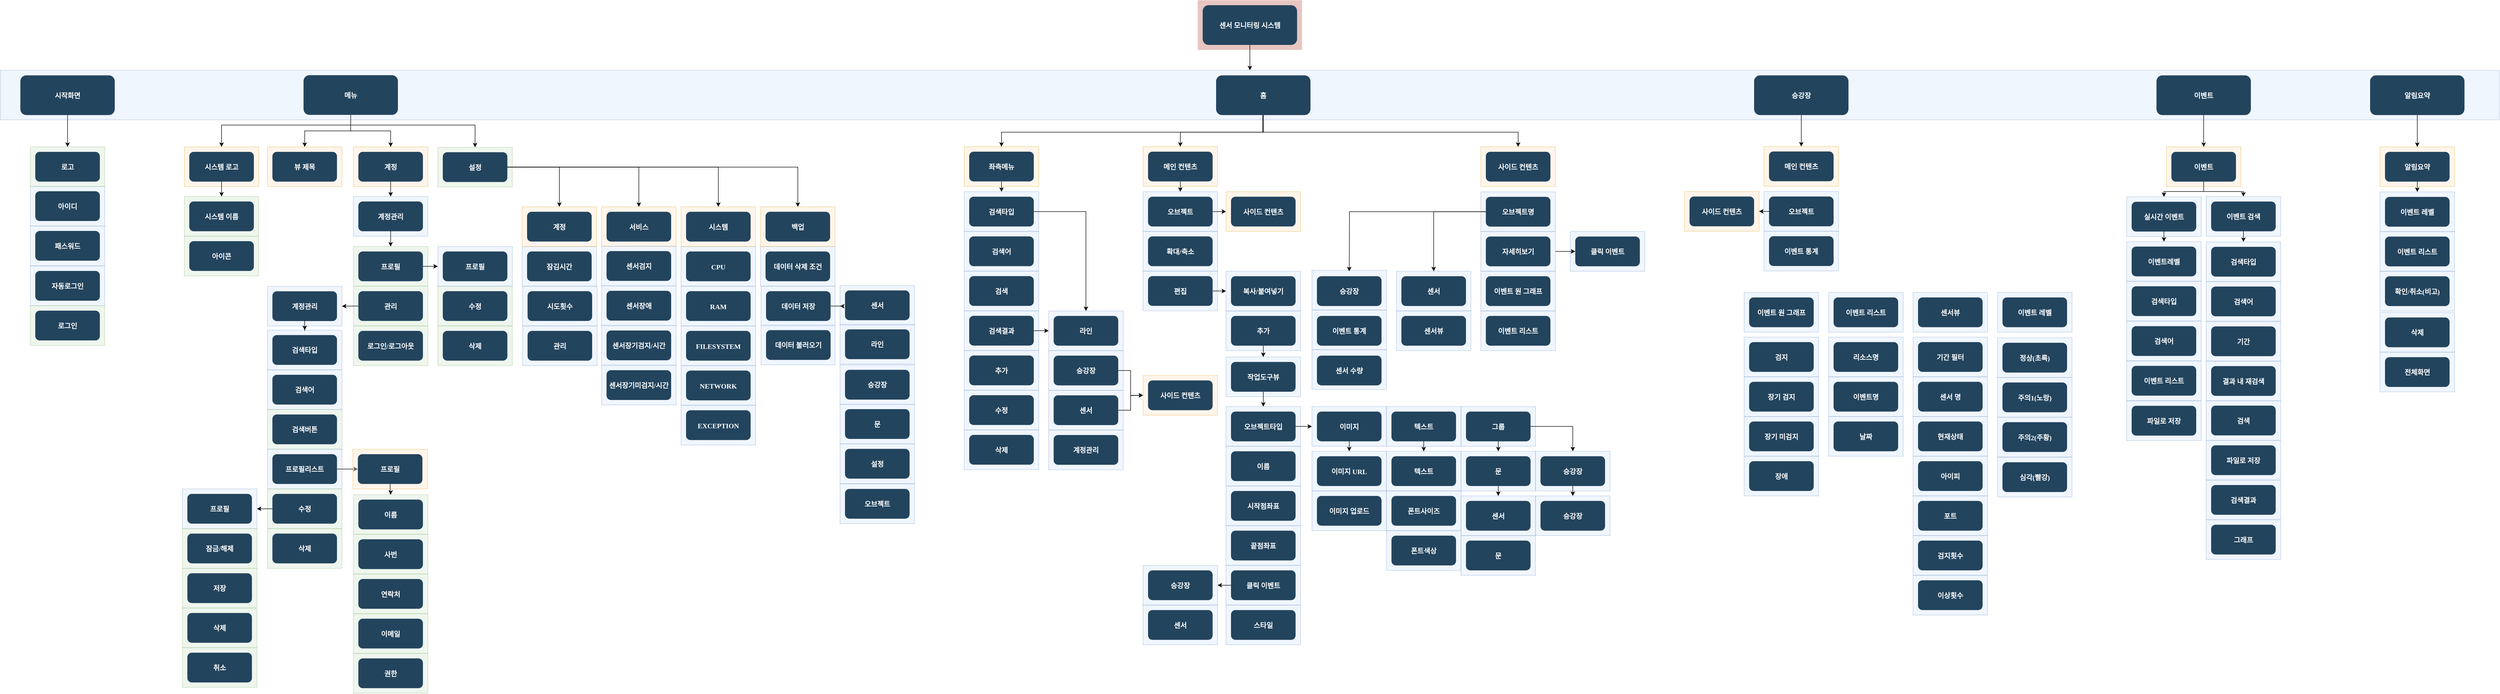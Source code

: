 <mxfile version="12.5.8" type="github">
  <diagram name="Page-1" id="2c0d36ab-eaac-3732-788b-9136903baeff">
    <mxGraphModel dx="9195" dy="3048" grid="1" gridSize="10" guides="1" tooltips="1" connect="1" arrows="1" fold="1" page="1" pageScale="1.5" pageWidth="1169" pageHeight="827" background="#ffffff" math="0" shadow="0">
      <root>
        <mxCell id="0"/>
        <mxCell id="1" parent="0"/>
        <mxCell id="123" value="" style="fillColor=#AE4132;strokeColor=none;opacity=30;" parent="1" vertex="1">
          <mxGeometry x="140" y="184.5" width="210" height="100.0" as="geometry"/>
        </mxCell>
        <mxCell id="122" value="" style="fillColor=#dae8fc;strokeColor=#6c8ebf;opacity=40;" parent="1" vertex="1">
          <mxGeometry x="-2270" y="325.5" width="5030" height="100" as="geometry"/>
        </mxCell>
        <mxCell id="EeKiDArujGxF1uyA2zgI-582" style="edgeStyle=orthogonalEdgeStyle;rounded=0;orthogonalLoop=1;jettySize=auto;html=1;strokeWidth=1;" edge="1" parent="1" source="2" target="122">
          <mxGeometry relative="1" as="geometry"/>
        </mxCell>
        <mxCell id="2" value="센서 모니터링 시스템" style="rounded=1;fillColor=#23445D;gradientColor=none;strokeColor=none;fontColor=#FFFFFF;fontStyle=1;fontFamily=Tahoma;fontSize=14" parent="1" vertex="1">
          <mxGeometry x="150" y="194.5" width="190" height="80" as="geometry"/>
        </mxCell>
        <mxCell id="EeKiDArujGxF1uyA2zgI-566" value="" style="group" vertex="1" connectable="0" parent="1">
          <mxGeometry x="-330.0" y="335.88" width="1370" height="1147.45" as="geometry"/>
        </mxCell>
        <mxCell id="12" value="홈" style="rounded=1;fillColor=#23445D;gradientColor=none;strokeColor=none;fontColor=#FFFFFF;fontStyle=1;fontFamily=Tahoma;fontSize=14" parent="EeKiDArujGxF1uyA2zgI-566" vertex="1">
          <mxGeometry x="507.0" width="190" height="80" as="geometry"/>
        </mxCell>
        <mxCell id="EeKiDArujGxF1uyA2zgI-130" value="" style="fillColor=#ffe6cc;strokeColor=#d79b00;opacity=40;" vertex="1" parent="EeKiDArujGxF1uyA2zgI-566">
          <mxGeometry x="5.684e-14" y="143.74" width="150" height="80" as="geometry"/>
        </mxCell>
        <mxCell id="EeKiDArujGxF1uyA2zgI-563" style="edgeStyle=orthogonalEdgeStyle;rounded=0;orthogonalLoop=1;jettySize=auto;html=1;entryX=0.5;entryY=0;entryDx=0;entryDy=0;strokeWidth=1;" edge="1" parent="EeKiDArujGxF1uyA2zgI-566" source="12" target="EeKiDArujGxF1uyA2zgI-130">
          <mxGeometry relative="1" as="geometry">
            <Array as="points">
              <mxPoint x="602" y="114.5"/>
              <mxPoint x="75.0" y="114.5"/>
            </Array>
          </mxGeometry>
        </mxCell>
        <mxCell id="EeKiDArujGxF1uyA2zgI-131" value="좌측메뉴" style="rounded=1;fillColor=#23445D;gradientColor=none;strokeColor=none;fontColor=#FFFFFF;fontStyle=1;fontFamily=Tahoma;fontSize=14" vertex="1" parent="EeKiDArujGxF1uyA2zgI-566">
          <mxGeometry x="10.0" y="153.74" width="130" height="60" as="geometry"/>
        </mxCell>
        <mxCell id="EeKiDArujGxF1uyA2zgI-132" value="" style="fillColor=#dae8fc;strokeColor=#6c8ebf;opacity=40;" vertex="1" parent="EeKiDArujGxF1uyA2zgI-566">
          <mxGeometry y="234.5" width="150" height="80" as="geometry"/>
        </mxCell>
        <mxCell id="EeKiDArujGxF1uyA2zgI-548" style="edgeStyle=orthogonalEdgeStyle;rounded=0;orthogonalLoop=1;jettySize=auto;html=1;exitX=0.5;exitY=1;exitDx=0;exitDy=0;entryX=0.5;entryY=0;entryDx=0;entryDy=0;strokeWidth=1;" edge="1" parent="EeKiDArujGxF1uyA2zgI-566" source="EeKiDArujGxF1uyA2zgI-131" target="EeKiDArujGxF1uyA2zgI-132">
          <mxGeometry relative="1" as="geometry"/>
        </mxCell>
        <mxCell id="EeKiDArujGxF1uyA2zgI-133" value="검색타입" style="rounded=1;fillColor=#23445D;gradientColor=none;strokeColor=none;fontColor=#FFFFFF;fontStyle=1;fontFamily=Tahoma;fontSize=14" vertex="1" parent="EeKiDArujGxF1uyA2zgI-566">
          <mxGeometry x="10" y="244.5" width="130" height="60" as="geometry"/>
        </mxCell>
        <mxCell id="EeKiDArujGxF1uyA2zgI-134" value="" style="fillColor=#dae8fc;strokeColor=#6c8ebf;opacity=40;" vertex="1" parent="EeKiDArujGxF1uyA2zgI-566">
          <mxGeometry y="314.5" width="150" height="80" as="geometry"/>
        </mxCell>
        <mxCell id="EeKiDArujGxF1uyA2zgI-135" value="검색어" style="rounded=1;fillColor=#23445D;gradientColor=none;strokeColor=none;fontColor=#FFFFFF;fontStyle=1;fontFamily=Tahoma;fontSize=14" vertex="1" parent="EeKiDArujGxF1uyA2zgI-566">
          <mxGeometry x="10" y="324.5" width="130" height="60" as="geometry"/>
        </mxCell>
        <mxCell id="EeKiDArujGxF1uyA2zgI-136" value="" style="fillColor=#dae8fc;strokeColor=#6c8ebf;opacity=40;" vertex="1" parent="EeKiDArujGxF1uyA2zgI-566">
          <mxGeometry y="394.5" width="150" height="80" as="geometry"/>
        </mxCell>
        <mxCell id="EeKiDArujGxF1uyA2zgI-137" value="검색" style="rounded=1;fillColor=#23445D;gradientColor=none;strokeColor=none;fontColor=#FFFFFF;fontStyle=1;fontFamily=Tahoma;fontSize=14" vertex="1" parent="EeKiDArujGxF1uyA2zgI-566">
          <mxGeometry x="10" y="404.5" width="130" height="60" as="geometry"/>
        </mxCell>
        <mxCell id="EeKiDArujGxF1uyA2zgI-148" value="" style="fillColor=#dae8fc;strokeColor=#6c8ebf;opacity=40;" vertex="1" parent="EeKiDArujGxF1uyA2zgI-566">
          <mxGeometry y="474.5" width="150" height="80" as="geometry"/>
        </mxCell>
        <mxCell id="EeKiDArujGxF1uyA2zgI-149" value="검색결과" style="rounded=1;fillColor=#23445D;gradientColor=none;strokeColor=none;fontColor=#FFFFFF;fontStyle=1;fontFamily=Tahoma;fontSize=14" vertex="1" parent="EeKiDArujGxF1uyA2zgI-566">
          <mxGeometry x="10" y="484.5" width="130" height="60" as="geometry"/>
        </mxCell>
        <mxCell id="EeKiDArujGxF1uyA2zgI-150" value="" style="fillColor=#dae8fc;strokeColor=#6c8ebf;opacity=40;" vertex="1" parent="EeKiDArujGxF1uyA2zgI-566">
          <mxGeometry x="170" y="474.74" width="150" height="80" as="geometry"/>
        </mxCell>
        <mxCell id="EeKiDArujGxF1uyA2zgI-547" style="edgeStyle=orthogonalEdgeStyle;rounded=0;orthogonalLoop=1;jettySize=auto;html=1;entryX=0.5;entryY=0;entryDx=0;entryDy=0;strokeWidth=1;" edge="1" parent="EeKiDArujGxF1uyA2zgI-566" source="EeKiDArujGxF1uyA2zgI-133" target="EeKiDArujGxF1uyA2zgI-150">
          <mxGeometry relative="1" as="geometry"/>
        </mxCell>
        <mxCell id="EeKiDArujGxF1uyA2zgI-546" style="edgeStyle=orthogonalEdgeStyle;rounded=0;orthogonalLoop=1;jettySize=auto;html=1;entryX=0;entryY=0.5;entryDx=0;entryDy=0;strokeWidth=1;" edge="1" parent="EeKiDArujGxF1uyA2zgI-566" source="EeKiDArujGxF1uyA2zgI-149" target="EeKiDArujGxF1uyA2zgI-150">
          <mxGeometry relative="1" as="geometry"/>
        </mxCell>
        <mxCell id="EeKiDArujGxF1uyA2zgI-151" value="라인" style="rounded=1;fillColor=#23445D;gradientColor=none;strokeColor=none;fontColor=#FFFFFF;fontStyle=1;fontFamily=Tahoma;fontSize=14" vertex="1" parent="EeKiDArujGxF1uyA2zgI-566">
          <mxGeometry x="180" y="484.74" width="130" height="60" as="geometry"/>
        </mxCell>
        <mxCell id="EeKiDArujGxF1uyA2zgI-152" value="" style="fillColor=#dae8fc;strokeColor=#6c8ebf;opacity=40;" vertex="1" parent="EeKiDArujGxF1uyA2zgI-566">
          <mxGeometry x="170" y="554.74" width="150" height="80" as="geometry"/>
        </mxCell>
        <mxCell id="EeKiDArujGxF1uyA2zgI-153" value="승강장" style="rounded=1;fillColor=#23445D;gradientColor=none;strokeColor=none;fontColor=#FFFFFF;fontStyle=1;fontFamily=Tahoma;fontSize=14" vertex="1" parent="EeKiDArujGxF1uyA2zgI-566">
          <mxGeometry x="180" y="564.74" width="130" height="60" as="geometry"/>
        </mxCell>
        <mxCell id="EeKiDArujGxF1uyA2zgI-154" value="" style="fillColor=#dae8fc;strokeColor=#6c8ebf;opacity=40;" vertex="1" parent="EeKiDArujGxF1uyA2zgI-566">
          <mxGeometry x="170" y="634.74" width="150" height="80" as="geometry"/>
        </mxCell>
        <mxCell id="EeKiDArujGxF1uyA2zgI-544" style="edgeStyle=orthogonalEdgeStyle;rounded=0;orthogonalLoop=1;jettySize=auto;html=1;strokeWidth=1;" edge="1" parent="EeKiDArujGxF1uyA2zgI-566" source="EeKiDArujGxF1uyA2zgI-155">
          <mxGeometry relative="1" as="geometry">
            <mxPoint x="360.0" y="644.74" as="targetPoint"/>
          </mxGeometry>
        </mxCell>
        <mxCell id="EeKiDArujGxF1uyA2zgI-155" value="센서" style="rounded=1;fillColor=#23445D;gradientColor=none;strokeColor=none;fontColor=#FFFFFF;fontStyle=1;fontFamily=Tahoma;fontSize=14" vertex="1" parent="EeKiDArujGxF1uyA2zgI-566">
          <mxGeometry x="180" y="644.74" width="130" height="60" as="geometry"/>
        </mxCell>
        <mxCell id="EeKiDArujGxF1uyA2zgI-156" value="" style="fillColor=#dae8fc;strokeColor=#6c8ebf;opacity=40;" vertex="1" parent="EeKiDArujGxF1uyA2zgI-566">
          <mxGeometry x="170" y="714.74" width="150" height="80" as="geometry"/>
        </mxCell>
        <mxCell id="EeKiDArujGxF1uyA2zgI-157" value="계정관리" style="rounded=1;fillColor=#23445D;gradientColor=none;strokeColor=none;fontColor=#FFFFFF;fontStyle=1;fontFamily=Tahoma;fontSize=14" vertex="1" parent="EeKiDArujGxF1uyA2zgI-566">
          <mxGeometry x="180" y="724.74" width="130" height="60" as="geometry"/>
        </mxCell>
        <mxCell id="EeKiDArujGxF1uyA2zgI-158" value="" style="fillColor=#ffe6cc;strokeColor=#d79b00;opacity=40;" vertex="1" parent="EeKiDArujGxF1uyA2zgI-566">
          <mxGeometry x="360.0" y="143.74" width="150" height="80" as="geometry"/>
        </mxCell>
        <mxCell id="EeKiDArujGxF1uyA2zgI-564" style="edgeStyle=orthogonalEdgeStyle;rounded=0;orthogonalLoop=1;jettySize=auto;html=1;entryX=0.5;entryY=0;entryDx=0;entryDy=0;strokeWidth=1;" edge="1" parent="EeKiDArujGxF1uyA2zgI-566" source="12" target="EeKiDArujGxF1uyA2zgI-158">
          <mxGeometry relative="1" as="geometry">
            <Array as="points">
              <mxPoint x="602" y="114.5"/>
              <mxPoint x="435.0" y="114.5"/>
            </Array>
          </mxGeometry>
        </mxCell>
        <mxCell id="EeKiDArujGxF1uyA2zgI-159" value="메인 컨텐츠" style="rounded=1;fillColor=#23445D;gradientColor=none;strokeColor=none;fontColor=#FFFFFF;fontStyle=1;fontFamily=Tahoma;fontSize=14" vertex="1" parent="EeKiDArujGxF1uyA2zgI-566">
          <mxGeometry x="370.0" y="153.74" width="130" height="60" as="geometry"/>
        </mxCell>
        <mxCell id="EeKiDArujGxF1uyA2zgI-160" value="" style="fillColor=#dae8fc;strokeColor=#6c8ebf;opacity=40;" vertex="1" parent="EeKiDArujGxF1uyA2zgI-566">
          <mxGeometry x="360.0" y="234.5" width="150" height="80" as="geometry"/>
        </mxCell>
        <mxCell id="EeKiDArujGxF1uyA2zgI-551" style="edgeStyle=orthogonalEdgeStyle;rounded=0;orthogonalLoop=1;jettySize=auto;html=1;entryX=0.5;entryY=0;entryDx=0;entryDy=0;strokeWidth=1;" edge="1" parent="EeKiDArujGxF1uyA2zgI-566" source="EeKiDArujGxF1uyA2zgI-159" target="EeKiDArujGxF1uyA2zgI-160">
          <mxGeometry relative="1" as="geometry"/>
        </mxCell>
        <mxCell id="EeKiDArujGxF1uyA2zgI-161" value="오브젝트" style="rounded=1;fillColor=#23445D;gradientColor=none;strokeColor=none;fontColor=#FFFFFF;fontStyle=1;fontFamily=Tahoma;fontSize=14" vertex="1" parent="EeKiDArujGxF1uyA2zgI-566">
          <mxGeometry x="370.0" y="244.5" width="130" height="60" as="geometry"/>
        </mxCell>
        <mxCell id="EeKiDArujGxF1uyA2zgI-164" value="" style="fillColor=#dae8fc;strokeColor=#6c8ebf;opacity=40;" vertex="1" parent="EeKiDArujGxF1uyA2zgI-566">
          <mxGeometry x="360.0" y="314.5" width="150" height="80" as="geometry"/>
        </mxCell>
        <mxCell id="EeKiDArujGxF1uyA2zgI-165" value="확대/축소" style="rounded=1;fillColor=#23445D;gradientColor=none;strokeColor=none;fontColor=#FFFFFF;fontStyle=1;fontFamily=Tahoma;fontSize=14" vertex="1" parent="EeKiDArujGxF1uyA2zgI-566">
          <mxGeometry x="370.0" y="324.5" width="130" height="60" as="geometry"/>
        </mxCell>
        <mxCell id="EeKiDArujGxF1uyA2zgI-166" value="" style="fillColor=#dae8fc;strokeColor=#6c8ebf;opacity=40;" vertex="1" parent="EeKiDArujGxF1uyA2zgI-566">
          <mxGeometry x="360.0" y="394.5" width="150" height="80" as="geometry"/>
        </mxCell>
        <mxCell id="EeKiDArujGxF1uyA2zgI-167" value="편집" style="rounded=1;fillColor=#23445D;gradientColor=none;strokeColor=none;fontColor=#FFFFFF;fontStyle=1;fontFamily=Tahoma;fontSize=14" vertex="1" parent="EeKiDArujGxF1uyA2zgI-566">
          <mxGeometry x="370.0" y="404.5" width="130" height="60" as="geometry"/>
        </mxCell>
        <mxCell id="EeKiDArujGxF1uyA2zgI-195" value="" style="fillColor=#dae8fc;strokeColor=#6c8ebf;opacity=40;" vertex="1" parent="EeKiDArujGxF1uyA2zgI-566">
          <mxGeometry y="554.5" width="150" height="80" as="geometry"/>
        </mxCell>
        <mxCell id="EeKiDArujGxF1uyA2zgI-196" value="추가" style="rounded=1;fillColor=#23445D;gradientColor=none;strokeColor=none;fontColor=#FFFFFF;fontStyle=1;fontFamily=Tahoma;fontSize=14" vertex="1" parent="EeKiDArujGxF1uyA2zgI-566">
          <mxGeometry x="10" y="564.5" width="130" height="60" as="geometry"/>
        </mxCell>
        <mxCell id="EeKiDArujGxF1uyA2zgI-197" value="" style="fillColor=#dae8fc;strokeColor=#6c8ebf;opacity=40;" vertex="1" parent="EeKiDArujGxF1uyA2zgI-566">
          <mxGeometry y="634.5" width="150" height="80" as="geometry"/>
        </mxCell>
        <mxCell id="EeKiDArujGxF1uyA2zgI-198" value="수정" style="rounded=1;fillColor=#23445D;gradientColor=none;strokeColor=none;fontColor=#FFFFFF;fontStyle=1;fontFamily=Tahoma;fontSize=14" vertex="1" parent="EeKiDArujGxF1uyA2zgI-566">
          <mxGeometry x="10" y="644.5" width="130" height="60" as="geometry"/>
        </mxCell>
        <mxCell id="EeKiDArujGxF1uyA2zgI-199" value="" style="fillColor=#dae8fc;strokeColor=#6c8ebf;opacity=40;" vertex="1" parent="EeKiDArujGxF1uyA2zgI-566">
          <mxGeometry y="714.5" width="150" height="80" as="geometry"/>
        </mxCell>
        <mxCell id="EeKiDArujGxF1uyA2zgI-200" value="삭제" style="rounded=1;fillColor=#23445D;gradientColor=none;strokeColor=none;fontColor=#FFFFFF;fontStyle=1;fontFamily=Tahoma;fontSize=14" vertex="1" parent="EeKiDArujGxF1uyA2zgI-566">
          <mxGeometry x="10" y="724.5" width="130" height="60" as="geometry"/>
        </mxCell>
        <mxCell id="EeKiDArujGxF1uyA2zgI-247" value="" style="fillColor=#dae8fc;strokeColor=#6c8ebf;opacity=40;" vertex="1" parent="EeKiDArujGxF1uyA2zgI-566">
          <mxGeometry x="527" y="474.74" width="150" height="80" as="geometry"/>
        </mxCell>
        <mxCell id="EeKiDArujGxF1uyA2zgI-248" value="추가" style="rounded=1;fillColor=#23445D;gradientColor=none;strokeColor=none;fontColor=#FFFFFF;fontStyle=1;fontFamily=Tahoma;fontSize=14" vertex="1" parent="EeKiDArujGxF1uyA2zgI-566">
          <mxGeometry x="537" y="484.74" width="130" height="60" as="geometry"/>
        </mxCell>
        <mxCell id="EeKiDArujGxF1uyA2zgI-249" value="" style="fillColor=#dae8fc;strokeColor=#6c8ebf;opacity=40;" vertex="1" parent="EeKiDArujGxF1uyA2zgI-566">
          <mxGeometry x="527" y="667.45" width="150" height="80" as="geometry"/>
        </mxCell>
        <mxCell id="EeKiDArujGxF1uyA2zgI-250" value="오브젝트타입" style="rounded=1;fillColor=#23445D;gradientColor=none;strokeColor=none;fontColor=#FFFFFF;fontStyle=1;fontFamily=Tahoma;fontSize=14" vertex="1" parent="EeKiDArujGxF1uyA2zgI-566">
          <mxGeometry x="537" y="677.45" width="130" height="60" as="geometry"/>
        </mxCell>
        <mxCell id="EeKiDArujGxF1uyA2zgI-251" value="" style="fillColor=#dae8fc;strokeColor=#6c8ebf;opacity=40;" vertex="1" parent="EeKiDArujGxF1uyA2zgI-566">
          <mxGeometry x="527" y="827.45" width="150" height="80" as="geometry"/>
        </mxCell>
        <mxCell id="EeKiDArujGxF1uyA2zgI-252" value="시작점좌표" style="rounded=1;fillColor=#23445D;gradientColor=none;strokeColor=none;fontColor=#FFFFFF;fontStyle=1;fontFamily=Tahoma;fontSize=14" vertex="1" parent="EeKiDArujGxF1uyA2zgI-566">
          <mxGeometry x="537" y="837.45" width="130" height="60" as="geometry"/>
        </mxCell>
        <mxCell id="EeKiDArujGxF1uyA2zgI-254" value="" style="fillColor=#dae8fc;strokeColor=#6c8ebf;opacity=40;" vertex="1" parent="EeKiDArujGxF1uyA2zgI-566">
          <mxGeometry x="527" y="907.45" width="150" height="80" as="geometry"/>
        </mxCell>
        <mxCell id="EeKiDArujGxF1uyA2zgI-255" value="끝점좌표" style="rounded=1;fillColor=#23445D;gradientColor=none;strokeColor=none;fontColor=#FFFFFF;fontStyle=1;fontFamily=Tahoma;fontSize=14" vertex="1" parent="EeKiDArujGxF1uyA2zgI-566">
          <mxGeometry x="537" y="917.45" width="130" height="60" as="geometry"/>
        </mxCell>
        <mxCell id="EeKiDArujGxF1uyA2zgI-266" value="" style="fillColor=#dae8fc;strokeColor=#6c8ebf;opacity=40;" vertex="1" parent="EeKiDArujGxF1uyA2zgI-566">
          <mxGeometry x="700" y="667.45" width="150" height="80" as="geometry"/>
        </mxCell>
        <mxCell id="EeKiDArujGxF1uyA2zgI-285" style="edgeStyle=orthogonalEdgeStyle;rounded=0;orthogonalLoop=1;jettySize=auto;html=1;entryX=0;entryY=0.5;entryDx=0;entryDy=0;" edge="1" parent="EeKiDArujGxF1uyA2zgI-566" source="EeKiDArujGxF1uyA2zgI-250" target="EeKiDArujGxF1uyA2zgI-266">
          <mxGeometry relative="1" as="geometry"/>
        </mxCell>
        <mxCell id="EeKiDArujGxF1uyA2zgI-267" value="이미지" style="rounded=1;fillColor=#23445D;gradientColor=none;strokeColor=none;fontColor=#FFFFFF;fontStyle=1;fontFamily=Tahoma;fontSize=14" vertex="1" parent="EeKiDArujGxF1uyA2zgI-566">
          <mxGeometry x="710" y="677.45" width="130" height="60" as="geometry"/>
        </mxCell>
        <mxCell id="EeKiDArujGxF1uyA2zgI-268" value="" style="fillColor=#dae8fc;strokeColor=#6c8ebf;opacity=40;" vertex="1" parent="EeKiDArujGxF1uyA2zgI-566">
          <mxGeometry x="850" y="667.45" width="150" height="80" as="geometry"/>
        </mxCell>
        <mxCell id="EeKiDArujGxF1uyA2zgI-269" value="텍스트" style="rounded=1;fillColor=#23445D;gradientColor=none;strokeColor=none;fontColor=#FFFFFF;fontStyle=1;fontFamily=Tahoma;fontSize=14" vertex="1" parent="EeKiDArujGxF1uyA2zgI-566">
          <mxGeometry x="860" y="677.45" width="130" height="60" as="geometry"/>
        </mxCell>
        <mxCell id="EeKiDArujGxF1uyA2zgI-270" value="" style="fillColor=#dae8fc;strokeColor=#6c8ebf;opacity=40;" vertex="1" parent="EeKiDArujGxF1uyA2zgI-566">
          <mxGeometry x="527" y="987.45" width="150" height="80" as="geometry"/>
        </mxCell>
        <mxCell id="EeKiDArujGxF1uyA2zgI-271" value="클릭 이벤트" style="rounded=1;fillColor=#23445D;gradientColor=none;strokeColor=none;fontColor=#FFFFFF;fontStyle=1;fontFamily=Tahoma;fontSize=14" vertex="1" parent="EeKiDArujGxF1uyA2zgI-566">
          <mxGeometry x="537" y="997.45" width="130" height="60" as="geometry"/>
        </mxCell>
        <mxCell id="EeKiDArujGxF1uyA2zgI-273" value="" style="fillColor=#dae8fc;strokeColor=#6c8ebf;opacity=40;" vertex="1" parent="EeKiDArujGxF1uyA2zgI-566">
          <mxGeometry x="360.0" y="987.45" width="150" height="80" as="geometry"/>
        </mxCell>
        <mxCell id="EeKiDArujGxF1uyA2zgI-286" style="edgeStyle=orthogonalEdgeStyle;rounded=0;orthogonalLoop=1;jettySize=auto;html=1;entryX=1;entryY=0.5;entryDx=0;entryDy=0;exitX=0;exitY=0.5;exitDx=0;exitDy=0;" edge="1" parent="EeKiDArujGxF1uyA2zgI-566" source="EeKiDArujGxF1uyA2zgI-271" target="EeKiDArujGxF1uyA2zgI-273">
          <mxGeometry relative="1" as="geometry"/>
        </mxCell>
        <mxCell id="EeKiDArujGxF1uyA2zgI-274" value="승강장" style="rounded=1;fillColor=#23445D;gradientColor=none;strokeColor=none;fontColor=#FFFFFF;fontStyle=1;fontFamily=Tahoma;fontSize=14" vertex="1" parent="EeKiDArujGxF1uyA2zgI-566">
          <mxGeometry x="370.0" y="997.45" width="130" height="60" as="geometry"/>
        </mxCell>
        <mxCell id="EeKiDArujGxF1uyA2zgI-275" value="" style="fillColor=#dae8fc;strokeColor=#6c8ebf;opacity=40;" vertex="1" parent="EeKiDArujGxF1uyA2zgI-566">
          <mxGeometry x="360.0" y="1067.45" width="150" height="80" as="geometry"/>
        </mxCell>
        <mxCell id="EeKiDArujGxF1uyA2zgI-276" value="센서" style="rounded=1;fillColor=#23445D;gradientColor=none;strokeColor=none;fontColor=#FFFFFF;fontStyle=1;fontFamily=Tahoma;fontSize=14" vertex="1" parent="EeKiDArujGxF1uyA2zgI-566">
          <mxGeometry x="370.0" y="1077.45" width="130" height="60" as="geometry"/>
        </mxCell>
        <mxCell id="EeKiDArujGxF1uyA2zgI-277" value="" style="fillColor=#dae8fc;strokeColor=#6c8ebf;opacity=40;" vertex="1" parent="EeKiDArujGxF1uyA2zgI-566">
          <mxGeometry x="1000" y="667.45" width="150" height="80" as="geometry"/>
        </mxCell>
        <mxCell id="EeKiDArujGxF1uyA2zgI-278" value="그룹" style="rounded=1;fillColor=#23445D;gradientColor=none;strokeColor=none;fontColor=#FFFFFF;fontStyle=1;fontFamily=Tahoma;fontSize=14" vertex="1" parent="EeKiDArujGxF1uyA2zgI-566">
          <mxGeometry x="1010" y="677.45" width="130" height="60" as="geometry"/>
        </mxCell>
        <mxCell id="EeKiDArujGxF1uyA2zgI-279" value="" style="fillColor=#dae8fc;strokeColor=#6c8ebf;opacity=40;" vertex="1" parent="EeKiDArujGxF1uyA2zgI-566">
          <mxGeometry x="527" y="747.45" width="150" height="80" as="geometry"/>
        </mxCell>
        <mxCell id="EeKiDArujGxF1uyA2zgI-280" value="이름" style="rounded=1;fillColor=#23445D;gradientColor=none;strokeColor=none;fontColor=#FFFFFF;fontStyle=1;fontFamily=Tahoma;fontSize=14" vertex="1" parent="EeKiDArujGxF1uyA2zgI-566">
          <mxGeometry x="537" y="757.45" width="130" height="60" as="geometry"/>
        </mxCell>
        <mxCell id="EeKiDArujGxF1uyA2zgI-281" value="" style="fillColor=#dae8fc;strokeColor=#6c8ebf;opacity=40;" vertex="1" parent="EeKiDArujGxF1uyA2zgI-566">
          <mxGeometry x="527" y="394.74" width="150" height="80" as="geometry"/>
        </mxCell>
        <mxCell id="EeKiDArujGxF1uyA2zgI-289" style="edgeStyle=orthogonalEdgeStyle;rounded=0;orthogonalLoop=1;jettySize=auto;html=1;entryX=0;entryY=0.5;entryDx=0;entryDy=0;" edge="1" parent="EeKiDArujGxF1uyA2zgI-566" source="EeKiDArujGxF1uyA2zgI-167" target="EeKiDArujGxF1uyA2zgI-281">
          <mxGeometry relative="1" as="geometry"/>
        </mxCell>
        <mxCell id="EeKiDArujGxF1uyA2zgI-282" value="복사/붙여넣기" style="rounded=1;fillColor=#23445D;gradientColor=none;strokeColor=none;fontColor=#FFFFFF;fontStyle=1;fontFamily=Tahoma;fontSize=14" vertex="1" parent="EeKiDArujGxF1uyA2zgI-566">
          <mxGeometry x="537" y="404.74" width="130" height="60" as="geometry"/>
        </mxCell>
        <mxCell id="EeKiDArujGxF1uyA2zgI-283" value="" style="fillColor=#dae8fc;strokeColor=#6c8ebf;opacity=40;" vertex="1" parent="EeKiDArujGxF1uyA2zgI-566">
          <mxGeometry x="527" y="567.45" width="150" height="80" as="geometry"/>
        </mxCell>
        <mxCell id="EeKiDArujGxF1uyA2zgI-288" style="edgeStyle=orthogonalEdgeStyle;rounded=0;orthogonalLoop=1;jettySize=auto;html=1;entryX=0.5;entryY=0;entryDx=0;entryDy=0;" edge="1" parent="EeKiDArujGxF1uyA2zgI-566" source="EeKiDArujGxF1uyA2zgI-248" target="EeKiDArujGxF1uyA2zgI-283">
          <mxGeometry relative="1" as="geometry"/>
        </mxCell>
        <mxCell id="EeKiDArujGxF1uyA2zgI-287" style="edgeStyle=orthogonalEdgeStyle;rounded=0;orthogonalLoop=1;jettySize=auto;html=1;entryX=0.5;entryY=0;entryDx=0;entryDy=0;" edge="1" parent="EeKiDArujGxF1uyA2zgI-566" source="EeKiDArujGxF1uyA2zgI-284" target="EeKiDArujGxF1uyA2zgI-249">
          <mxGeometry relative="1" as="geometry"/>
        </mxCell>
        <mxCell id="EeKiDArujGxF1uyA2zgI-284" value="작업도구뷰" style="rounded=1;fillColor=#23445D;gradientColor=none;strokeColor=none;fontColor=#FFFFFF;fontStyle=1;fontFamily=Tahoma;fontSize=14" vertex="1" parent="EeKiDArujGxF1uyA2zgI-566">
          <mxGeometry x="537" y="577.45" width="130" height="60" as="geometry"/>
        </mxCell>
        <mxCell id="EeKiDArujGxF1uyA2zgI-290" value="" style="fillColor=#ffe6cc;strokeColor=#d79b00;opacity=40;" vertex="1" parent="EeKiDArujGxF1uyA2zgI-566">
          <mxGeometry x="1040" y="143.98" width="150" height="80" as="geometry"/>
        </mxCell>
        <mxCell id="EeKiDArujGxF1uyA2zgI-565" style="edgeStyle=orthogonalEdgeStyle;rounded=0;orthogonalLoop=1;jettySize=auto;html=1;entryX=0.5;entryY=0;entryDx=0;entryDy=0;strokeWidth=1;" edge="1" parent="EeKiDArujGxF1uyA2zgI-566" source="12" target="EeKiDArujGxF1uyA2zgI-290">
          <mxGeometry relative="1" as="geometry">
            <Array as="points">
              <mxPoint x="601" y="114.5"/>
              <mxPoint x="1115" y="114.5"/>
            </Array>
          </mxGeometry>
        </mxCell>
        <mxCell id="EeKiDArujGxF1uyA2zgI-291" value="사이드 컨텐츠" style="rounded=1;fillColor=#23445D;gradientColor=none;strokeColor=none;fontColor=#FFFFFF;fontStyle=1;fontFamily=Tahoma;fontSize=14" vertex="1" parent="EeKiDArujGxF1uyA2zgI-566">
          <mxGeometry x="1050" y="153.98" width="130" height="60" as="geometry"/>
        </mxCell>
        <mxCell id="EeKiDArujGxF1uyA2zgI-292" value="" style="fillColor=#dae8fc;strokeColor=#6c8ebf;opacity=40;" vertex="1" parent="EeKiDArujGxF1uyA2zgI-566">
          <mxGeometry x="1040" y="234.74" width="150" height="80" as="geometry"/>
        </mxCell>
        <mxCell id="EeKiDArujGxF1uyA2zgI-293" value="오브젝트명" style="rounded=1;fillColor=#23445D;gradientColor=none;strokeColor=none;fontColor=#FFFFFF;fontStyle=1;fontFamily=Tahoma;fontSize=14" vertex="1" parent="EeKiDArujGxF1uyA2zgI-566">
          <mxGeometry x="1050" y="244.74" width="130" height="60" as="geometry"/>
        </mxCell>
        <mxCell id="EeKiDArujGxF1uyA2zgI-294" value="" style="fillColor=#dae8fc;strokeColor=#6c8ebf;opacity=40;" vertex="1" parent="EeKiDArujGxF1uyA2zgI-566">
          <mxGeometry x="1040" y="314.74" width="150" height="80" as="geometry"/>
        </mxCell>
        <mxCell id="EeKiDArujGxF1uyA2zgI-295" value="자세히보기" style="rounded=1;fillColor=#23445D;gradientColor=none;strokeColor=none;fontColor=#FFFFFF;fontStyle=1;fontFamily=Tahoma;fontSize=14" vertex="1" parent="EeKiDArujGxF1uyA2zgI-566">
          <mxGeometry x="1050" y="324.74" width="130" height="60" as="geometry"/>
        </mxCell>
        <mxCell id="EeKiDArujGxF1uyA2zgI-296" value="" style="fillColor=#dae8fc;strokeColor=#6c8ebf;opacity=40;" vertex="1" parent="EeKiDArujGxF1uyA2zgI-566">
          <mxGeometry x="700" y="392.98" width="150" height="80" as="geometry"/>
        </mxCell>
        <mxCell id="EeKiDArujGxF1uyA2zgI-561" style="edgeStyle=orthogonalEdgeStyle;rounded=0;orthogonalLoop=1;jettySize=auto;html=1;entryX=0.5;entryY=0;entryDx=0;entryDy=0;strokeWidth=1;" edge="1" parent="EeKiDArujGxF1uyA2zgI-566" source="EeKiDArujGxF1uyA2zgI-293">
          <mxGeometry relative="1" as="geometry">
            <mxPoint x="775" y="394.74" as="targetPoint"/>
          </mxGeometry>
        </mxCell>
        <mxCell id="EeKiDArujGxF1uyA2zgI-297" value="승강장" style="rounded=1;fillColor=#23445D;gradientColor=none;strokeColor=none;fontColor=#FFFFFF;fontStyle=1;fontFamily=Tahoma;fontSize=14" vertex="1" parent="EeKiDArujGxF1uyA2zgI-566">
          <mxGeometry x="710" y="404.74" width="130" height="60" as="geometry"/>
        </mxCell>
        <mxCell id="EeKiDArujGxF1uyA2zgI-298" value="" style="fillColor=#dae8fc;strokeColor=#6c8ebf;opacity=40;" vertex="1" parent="EeKiDArujGxF1uyA2zgI-566">
          <mxGeometry x="870" y="394.74" width="150" height="80" as="geometry"/>
        </mxCell>
        <mxCell id="EeKiDArujGxF1uyA2zgI-562" style="edgeStyle=orthogonalEdgeStyle;rounded=0;orthogonalLoop=1;jettySize=auto;html=1;entryX=0.5;entryY=0;entryDx=0;entryDy=0;strokeWidth=1;" edge="1" parent="EeKiDArujGxF1uyA2zgI-566" source="EeKiDArujGxF1uyA2zgI-293" target="EeKiDArujGxF1uyA2zgI-298">
          <mxGeometry relative="1" as="geometry"/>
        </mxCell>
        <mxCell id="EeKiDArujGxF1uyA2zgI-299" value="센서" style="rounded=1;fillColor=#23445D;gradientColor=none;strokeColor=none;fontColor=#FFFFFF;fontStyle=1;fontFamily=Tahoma;fontSize=14" vertex="1" parent="EeKiDArujGxF1uyA2zgI-566">
          <mxGeometry x="880" y="404.74" width="130" height="60" as="geometry"/>
        </mxCell>
        <mxCell id="EeKiDArujGxF1uyA2zgI-300" value="" style="fillColor=#dae8fc;strokeColor=#6c8ebf;opacity=40;" vertex="1" parent="EeKiDArujGxF1uyA2zgI-566">
          <mxGeometry x="1220" y="314.74" width="150" height="80" as="geometry"/>
        </mxCell>
        <mxCell id="EeKiDArujGxF1uyA2zgI-301" value="클릭 이벤트" style="rounded=1;fillColor=#23445D;gradientColor=none;strokeColor=none;fontColor=#FFFFFF;fontStyle=1;fontFamily=Tahoma;fontSize=14" vertex="1" parent="EeKiDArujGxF1uyA2zgI-566">
          <mxGeometry x="1230" y="324.74" width="130" height="60" as="geometry"/>
        </mxCell>
        <mxCell id="EeKiDArujGxF1uyA2zgI-302" style="edgeStyle=orthogonalEdgeStyle;rounded=0;orthogonalLoop=1;jettySize=auto;html=1;entryX=0;entryY=0.5;entryDx=0;entryDy=0;" edge="1" parent="EeKiDArujGxF1uyA2zgI-566" source="EeKiDArujGxF1uyA2zgI-294" target="EeKiDArujGxF1uyA2zgI-301">
          <mxGeometry relative="1" as="geometry"/>
        </mxCell>
        <mxCell id="EeKiDArujGxF1uyA2zgI-303" value="" style="fillColor=#dae8fc;strokeColor=#6c8ebf;opacity=40;" vertex="1" parent="EeKiDArujGxF1uyA2zgI-566">
          <mxGeometry x="700" y="472.98" width="150" height="80" as="geometry"/>
        </mxCell>
        <mxCell id="EeKiDArujGxF1uyA2zgI-304" value="이벤트 통계" style="rounded=1;fillColor=#23445D;gradientColor=none;strokeColor=none;fontColor=#FFFFFF;fontStyle=1;fontFamily=Tahoma;fontSize=14" vertex="1" parent="EeKiDArujGxF1uyA2zgI-566">
          <mxGeometry x="710" y="484.74" width="130" height="60" as="geometry"/>
        </mxCell>
        <mxCell id="EeKiDArujGxF1uyA2zgI-305" value="" style="fillColor=#dae8fc;strokeColor=#6c8ebf;opacity=40;" vertex="1" parent="EeKiDArujGxF1uyA2zgI-566">
          <mxGeometry x="700" y="552.98" width="150" height="80" as="geometry"/>
        </mxCell>
        <mxCell id="EeKiDArujGxF1uyA2zgI-306" value="센서 수량" style="rounded=1;fillColor=#23445D;gradientColor=none;strokeColor=none;fontColor=#FFFFFF;fontStyle=1;fontFamily=Tahoma;fontSize=14" vertex="1" parent="EeKiDArujGxF1uyA2zgI-566">
          <mxGeometry x="710" y="564.74" width="130" height="60" as="geometry"/>
        </mxCell>
        <mxCell id="EeKiDArujGxF1uyA2zgI-307" value="" style="fillColor=#dae8fc;strokeColor=#6c8ebf;opacity=40;" vertex="1" parent="EeKiDArujGxF1uyA2zgI-566">
          <mxGeometry x="1040" y="394.74" width="150" height="80" as="geometry"/>
        </mxCell>
        <mxCell id="EeKiDArujGxF1uyA2zgI-308" value="이벤트 원 그래프" style="rounded=1;fillColor=#23445D;gradientColor=none;strokeColor=none;fontColor=#FFFFFF;fontStyle=1;fontFamily=Tahoma;fontSize=14" vertex="1" parent="EeKiDArujGxF1uyA2zgI-566">
          <mxGeometry x="1050" y="404.74" width="130" height="60" as="geometry"/>
        </mxCell>
        <mxCell id="EeKiDArujGxF1uyA2zgI-309" value="" style="fillColor=#dae8fc;strokeColor=#6c8ebf;opacity=40;" vertex="1" parent="EeKiDArujGxF1uyA2zgI-566">
          <mxGeometry x="1040" y="474.74" width="150" height="80" as="geometry"/>
        </mxCell>
        <mxCell id="EeKiDArujGxF1uyA2zgI-310" value="이벤트 리스트" style="rounded=1;fillColor=#23445D;gradientColor=none;strokeColor=none;fontColor=#FFFFFF;fontStyle=1;fontFamily=Tahoma;fontSize=14" vertex="1" parent="EeKiDArujGxF1uyA2zgI-566">
          <mxGeometry x="1050" y="484.74" width="130" height="60" as="geometry"/>
        </mxCell>
        <mxCell id="EeKiDArujGxF1uyA2zgI-319" value="" style="fillColor=#dae8fc;strokeColor=#6c8ebf;opacity=40;" vertex="1" parent="EeKiDArujGxF1uyA2zgI-566">
          <mxGeometry x="527" y="1067.45" width="150" height="80" as="geometry"/>
        </mxCell>
        <mxCell id="EeKiDArujGxF1uyA2zgI-320" value="스타일" style="rounded=1;fillColor=#23445D;gradientColor=none;strokeColor=none;fontColor=#FFFFFF;fontStyle=1;fontFamily=Tahoma;fontSize=14" vertex="1" parent="EeKiDArujGxF1uyA2zgI-566">
          <mxGeometry x="537" y="1077.45" width="130" height="60" as="geometry"/>
        </mxCell>
        <mxCell id="EeKiDArujGxF1uyA2zgI-321" value="" style="fillColor=#dae8fc;strokeColor=#6c8ebf;opacity=40;" vertex="1" parent="EeKiDArujGxF1uyA2zgI-566">
          <mxGeometry x="700" y="757.45" width="150" height="80" as="geometry"/>
        </mxCell>
        <mxCell id="EeKiDArujGxF1uyA2zgI-358" style="edgeStyle=orthogonalEdgeStyle;rounded=0;orthogonalLoop=1;jettySize=auto;html=1;entryX=0.5;entryY=0;entryDx=0;entryDy=0;" edge="1" parent="EeKiDArujGxF1uyA2zgI-566" source="EeKiDArujGxF1uyA2zgI-267" target="EeKiDArujGxF1uyA2zgI-321">
          <mxGeometry relative="1" as="geometry"/>
        </mxCell>
        <mxCell id="EeKiDArujGxF1uyA2zgI-322" value="이미지 URL" style="rounded=1;fillColor=#23445D;gradientColor=none;strokeColor=none;fontColor=#FFFFFF;fontStyle=1;fontFamily=Tahoma;fontSize=14" vertex="1" parent="EeKiDArujGxF1uyA2zgI-566">
          <mxGeometry x="710" y="767.45" width="130" height="60" as="geometry"/>
        </mxCell>
        <mxCell id="EeKiDArujGxF1uyA2zgI-323" value="" style="fillColor=#dae8fc;strokeColor=#6c8ebf;opacity=40;" vertex="1" parent="EeKiDArujGxF1uyA2zgI-566">
          <mxGeometry x="700" y="837.45" width="150" height="80" as="geometry"/>
        </mxCell>
        <mxCell id="EeKiDArujGxF1uyA2zgI-324" value="이미지 업로드" style="rounded=1;fillColor=#23445D;gradientColor=none;strokeColor=none;fontColor=#FFFFFF;fontStyle=1;fontFamily=Tahoma;fontSize=14" vertex="1" parent="EeKiDArujGxF1uyA2zgI-566">
          <mxGeometry x="710" y="847.45" width="130" height="60" as="geometry"/>
        </mxCell>
        <mxCell id="EeKiDArujGxF1uyA2zgI-325" value="" style="fillColor=#dae8fc;strokeColor=#6c8ebf;opacity=40;" vertex="1" parent="EeKiDArujGxF1uyA2zgI-566">
          <mxGeometry x="850" y="757.45" width="150" height="80" as="geometry"/>
        </mxCell>
        <mxCell id="EeKiDArujGxF1uyA2zgI-555" style="edgeStyle=orthogonalEdgeStyle;rounded=0;orthogonalLoop=1;jettySize=auto;html=1;entryX=0.5;entryY=0;entryDx=0;entryDy=0;strokeWidth=1;" edge="1" parent="EeKiDArujGxF1uyA2zgI-566" source="EeKiDArujGxF1uyA2zgI-269" target="EeKiDArujGxF1uyA2zgI-325">
          <mxGeometry relative="1" as="geometry"/>
        </mxCell>
        <mxCell id="EeKiDArujGxF1uyA2zgI-326" value="텍스트" style="rounded=1;fillColor=#23445D;gradientColor=none;strokeColor=none;fontColor=#FFFFFF;fontStyle=1;fontFamily=Tahoma;fontSize=14" vertex="1" parent="EeKiDArujGxF1uyA2zgI-566">
          <mxGeometry x="860" y="767.45" width="130" height="60" as="geometry"/>
        </mxCell>
        <mxCell id="EeKiDArujGxF1uyA2zgI-327" value="" style="fillColor=#dae8fc;strokeColor=#6c8ebf;opacity=40;" vertex="1" parent="EeKiDArujGxF1uyA2zgI-566">
          <mxGeometry x="850" y="837.45" width="150" height="80" as="geometry"/>
        </mxCell>
        <mxCell id="EeKiDArujGxF1uyA2zgI-328" value="폰트사이즈" style="rounded=1;fillColor=#23445D;gradientColor=none;strokeColor=none;fontColor=#FFFFFF;fontStyle=1;fontFamily=Tahoma;fontSize=14" vertex="1" parent="EeKiDArujGxF1uyA2zgI-566">
          <mxGeometry x="860" y="847.45" width="130" height="60" as="geometry"/>
        </mxCell>
        <mxCell id="EeKiDArujGxF1uyA2zgI-329" value="" style="fillColor=#dae8fc;strokeColor=#6c8ebf;opacity=40;" vertex="1" parent="EeKiDArujGxF1uyA2zgI-566">
          <mxGeometry x="850" y="917.45" width="150" height="80" as="geometry"/>
        </mxCell>
        <mxCell id="EeKiDArujGxF1uyA2zgI-330" value="폰트색상" style="rounded=1;fillColor=#23445D;gradientColor=none;strokeColor=none;fontColor=#FFFFFF;fontStyle=1;fontFamily=Tahoma;fontSize=14" vertex="1" parent="EeKiDArujGxF1uyA2zgI-566">
          <mxGeometry x="860" y="927.45" width="130" height="60" as="geometry"/>
        </mxCell>
        <mxCell id="EeKiDArujGxF1uyA2zgI-331" value="" style="fillColor=#dae8fc;strokeColor=#6c8ebf;opacity=40;" vertex="1" parent="EeKiDArujGxF1uyA2zgI-566">
          <mxGeometry x="1000" y="757.45" width="150" height="80" as="geometry"/>
        </mxCell>
        <mxCell id="EeKiDArujGxF1uyA2zgI-557" style="edgeStyle=orthogonalEdgeStyle;rounded=0;orthogonalLoop=1;jettySize=auto;html=1;entryX=0.5;entryY=0;entryDx=0;entryDy=0;strokeWidth=1;" edge="1" parent="EeKiDArujGxF1uyA2zgI-566" source="EeKiDArujGxF1uyA2zgI-278" target="EeKiDArujGxF1uyA2zgI-331">
          <mxGeometry relative="1" as="geometry"/>
        </mxCell>
        <mxCell id="EeKiDArujGxF1uyA2zgI-332" value="문" style="rounded=1;fillColor=#23445D;gradientColor=none;strokeColor=none;fontColor=#FFFFFF;fontStyle=1;fontFamily=Tahoma;fontSize=14" vertex="1" parent="EeKiDArujGxF1uyA2zgI-566">
          <mxGeometry x="1010" y="767.45" width="130" height="60" as="geometry"/>
        </mxCell>
        <mxCell id="EeKiDArujGxF1uyA2zgI-333" value="" style="fillColor=#dae8fc;strokeColor=#6c8ebf;opacity=40;" vertex="1" parent="EeKiDArujGxF1uyA2zgI-566">
          <mxGeometry x="1150" y="757.45" width="150" height="80" as="geometry"/>
        </mxCell>
        <mxCell id="EeKiDArujGxF1uyA2zgI-558" style="edgeStyle=orthogonalEdgeStyle;rounded=0;orthogonalLoop=1;jettySize=auto;html=1;entryX=0.5;entryY=0;entryDx=0;entryDy=0;strokeWidth=1;" edge="1" parent="EeKiDArujGxF1uyA2zgI-566" source="EeKiDArujGxF1uyA2zgI-278" target="EeKiDArujGxF1uyA2zgI-333">
          <mxGeometry relative="1" as="geometry"/>
        </mxCell>
        <mxCell id="EeKiDArujGxF1uyA2zgI-334" value="승강장" style="rounded=1;fillColor=#23445D;gradientColor=none;strokeColor=none;fontColor=#FFFFFF;fontStyle=1;fontFamily=Tahoma;fontSize=14" vertex="1" parent="EeKiDArujGxF1uyA2zgI-566">
          <mxGeometry x="1160" y="767.45" width="130" height="60" as="geometry"/>
        </mxCell>
        <mxCell id="EeKiDArujGxF1uyA2zgI-337" value="" style="fillColor=#dae8fc;strokeColor=#6c8ebf;opacity=40;" vertex="1" parent="EeKiDArujGxF1uyA2zgI-566">
          <mxGeometry x="1000" y="847.45" width="150" height="80" as="geometry"/>
        </mxCell>
        <mxCell id="EeKiDArujGxF1uyA2zgI-559" style="edgeStyle=orthogonalEdgeStyle;rounded=0;orthogonalLoop=1;jettySize=auto;html=1;exitX=0.5;exitY=1;exitDx=0;exitDy=0;entryX=0.5;entryY=0;entryDx=0;entryDy=0;strokeWidth=1;" edge="1" parent="EeKiDArujGxF1uyA2zgI-566" source="EeKiDArujGxF1uyA2zgI-332" target="EeKiDArujGxF1uyA2zgI-337">
          <mxGeometry relative="1" as="geometry"/>
        </mxCell>
        <mxCell id="EeKiDArujGxF1uyA2zgI-338" value="센서" style="rounded=1;fillColor=#23445D;gradientColor=none;strokeColor=none;fontColor=#FFFFFF;fontStyle=1;fontFamily=Tahoma;fontSize=14" vertex="1" parent="EeKiDArujGxF1uyA2zgI-566">
          <mxGeometry x="1010" y="857.45" width="130" height="60" as="geometry"/>
        </mxCell>
        <mxCell id="EeKiDArujGxF1uyA2zgI-343" value="" style="fillColor=#dae8fc;strokeColor=#6c8ebf;opacity=40;" vertex="1" parent="EeKiDArujGxF1uyA2zgI-566">
          <mxGeometry x="1000" y="927.45" width="150" height="80" as="geometry"/>
        </mxCell>
        <mxCell id="EeKiDArujGxF1uyA2zgI-344" value="문" style="rounded=1;fillColor=#23445D;gradientColor=none;strokeColor=none;fontColor=#FFFFFF;fontStyle=1;fontFamily=Tahoma;fontSize=14" vertex="1" parent="EeKiDArujGxF1uyA2zgI-566">
          <mxGeometry x="1010" y="937.45" width="130" height="60" as="geometry"/>
        </mxCell>
        <mxCell id="EeKiDArujGxF1uyA2zgI-345" value="" style="fillColor=#dae8fc;strokeColor=#6c8ebf;opacity=40;" vertex="1" parent="EeKiDArujGxF1uyA2zgI-566">
          <mxGeometry x="1150" y="847.45" width="150" height="80" as="geometry"/>
        </mxCell>
        <mxCell id="EeKiDArujGxF1uyA2zgI-560" style="edgeStyle=orthogonalEdgeStyle;rounded=0;orthogonalLoop=1;jettySize=auto;html=1;exitX=0.5;exitY=1;exitDx=0;exitDy=0;entryX=0.5;entryY=0;entryDx=0;entryDy=0;strokeWidth=1;" edge="1" parent="EeKiDArujGxF1uyA2zgI-566" source="EeKiDArujGxF1uyA2zgI-334" target="EeKiDArujGxF1uyA2zgI-345">
          <mxGeometry relative="1" as="geometry"/>
        </mxCell>
        <mxCell id="EeKiDArujGxF1uyA2zgI-346" value="승강장" style="rounded=1;fillColor=#23445D;gradientColor=none;strokeColor=none;fontColor=#FFFFFF;fontStyle=1;fontFamily=Tahoma;fontSize=14" vertex="1" parent="EeKiDArujGxF1uyA2zgI-566">
          <mxGeometry x="1160" y="857.45" width="130" height="60" as="geometry"/>
        </mxCell>
        <mxCell id="EeKiDArujGxF1uyA2zgI-390" value="" style="fillColor=#ffe6cc;strokeColor=#d79b00;opacity=40;" vertex="1" parent="EeKiDArujGxF1uyA2zgI-566">
          <mxGeometry x="527" y="234.5" width="150" height="80" as="geometry"/>
        </mxCell>
        <mxCell id="EeKiDArujGxF1uyA2zgI-550" style="edgeStyle=orthogonalEdgeStyle;rounded=0;orthogonalLoop=1;jettySize=auto;html=1;entryX=0;entryY=0.5;entryDx=0;entryDy=0;strokeWidth=1;" edge="1" parent="EeKiDArujGxF1uyA2zgI-566" source="EeKiDArujGxF1uyA2zgI-161" target="EeKiDArujGxF1uyA2zgI-390">
          <mxGeometry relative="1" as="geometry"/>
        </mxCell>
        <mxCell id="EeKiDArujGxF1uyA2zgI-391" value="사이드 컨텐츠" style="rounded=1;fillColor=#23445D;gradientColor=none;strokeColor=none;fontColor=#FFFFFF;fontStyle=1;fontFamily=Tahoma;fontSize=14" vertex="1" parent="EeKiDArujGxF1uyA2zgI-566">
          <mxGeometry x="537" y="244.5" width="130" height="60" as="geometry"/>
        </mxCell>
        <mxCell id="EeKiDArujGxF1uyA2zgI-432" value="" style="fillColor=#dae8fc;strokeColor=#6c8ebf;opacity=40;" vertex="1" parent="EeKiDArujGxF1uyA2zgI-566">
          <mxGeometry x="870" y="474.74" width="150" height="80" as="geometry"/>
        </mxCell>
        <mxCell id="EeKiDArujGxF1uyA2zgI-433" value="센서뷰" style="rounded=1;fillColor=#23445D;gradientColor=none;strokeColor=none;fontColor=#FFFFFF;fontStyle=1;fontFamily=Tahoma;fontSize=14" vertex="1" parent="EeKiDArujGxF1uyA2zgI-566">
          <mxGeometry x="880" y="484.74" width="130" height="60" as="geometry"/>
        </mxCell>
        <mxCell id="EeKiDArujGxF1uyA2zgI-434" value="" style="fillColor=#ffe6cc;strokeColor=#d79b00;opacity=40;" vertex="1" parent="EeKiDArujGxF1uyA2zgI-566">
          <mxGeometry x="360.0" y="604.74" width="150" height="80" as="geometry"/>
        </mxCell>
        <mxCell id="EeKiDArujGxF1uyA2zgI-543" style="edgeStyle=orthogonalEdgeStyle;rounded=0;orthogonalLoop=1;jettySize=auto;html=1;entryX=0;entryY=0.5;entryDx=0;entryDy=0;strokeWidth=1;" edge="1" parent="EeKiDArujGxF1uyA2zgI-566" source="EeKiDArujGxF1uyA2zgI-153" target="EeKiDArujGxF1uyA2zgI-434">
          <mxGeometry relative="1" as="geometry"/>
        </mxCell>
        <mxCell id="EeKiDArujGxF1uyA2zgI-435" value="사이드 컨텐츠" style="rounded=1;fillColor=#23445D;gradientColor=none;strokeColor=none;fontColor=#FFFFFF;fontStyle=1;fontFamily=Tahoma;fontSize=14" vertex="1" parent="EeKiDArujGxF1uyA2zgI-566">
          <mxGeometry x="370.0" y="614.74" width="130" height="60" as="geometry"/>
        </mxCell>
        <mxCell id="EeKiDArujGxF1uyA2zgI-568" value="" style="group" vertex="1" connectable="0" parent="1">
          <mxGeometry x="-1903.86" y="335.5" width="1473.86" height="1214.5" as="geometry"/>
        </mxCell>
        <mxCell id="108" value="" style="fillColor=#ffe6cc;strokeColor=#d79b00;opacity=40;" parent="EeKiDArujGxF1uyA2zgI-568" vertex="1">
          <mxGeometry x="344.21" y="144.5" width="150" height="80" as="geometry"/>
        </mxCell>
        <mxCell id="13" value="메뉴" style="rounded=1;fillColor=#23445D;gradientColor=none;strokeColor=none;fontColor=#FFFFFF;fontStyle=1;fontFamily=Tahoma;fontSize=14" parent="EeKiDArujGxF1uyA2zgI-568" vertex="1">
          <mxGeometry x="243.86" width="190" height="80" as="geometry"/>
        </mxCell>
        <mxCell id="14" value="계정" style="rounded=1;fillColor=#23445D;gradientColor=none;strokeColor=none;fontColor=#FFFFFF;fontStyle=1;fontFamily=Tahoma;fontSize=14" parent="EeKiDArujGxF1uyA2zgI-568" vertex="1">
          <mxGeometry x="354.21" y="154.5" width="130" height="60" as="geometry"/>
        </mxCell>
        <mxCell id="Q9VJitN3D-aqMMfwM0eD-187" value="" style="fillColor=#ffe6cc;strokeColor=#d79b00;opacity=40;" parent="EeKiDArujGxF1uyA2zgI-568" vertex="1">
          <mxGeometry x="171.21" y="144.5" width="150" height="80" as="geometry"/>
        </mxCell>
        <mxCell id="Q9VJitN3D-aqMMfwM0eD-189" value="뷰 제목" style="rounded=1;fillColor=#23445D;gradientColor=none;strokeColor=none;fontColor=#FFFFFF;fontStyle=1;fontFamily=Tahoma;fontSize=14" parent="EeKiDArujGxF1uyA2zgI-568" vertex="1">
          <mxGeometry x="181.21" y="154.5" width="130" height="60" as="geometry"/>
        </mxCell>
        <mxCell id="Q9VJitN3D-aqMMfwM0eD-197" value="" style="fillColor=#d5e8d4;strokeColor=#82b366;opacity=40;" parent="EeKiDArujGxF1uyA2zgI-568" vertex="1">
          <mxGeometry x="3.86" y="244.5" width="150" height="80" as="geometry"/>
        </mxCell>
        <mxCell id="Q9VJitN3D-aqMMfwM0eD-198" value="" style="fillColor=#ffe6cc;strokeColor=#d79b00;opacity=40;" parent="EeKiDArujGxF1uyA2zgI-568" vertex="1">
          <mxGeometry x="3.86" y="144.5" width="150" height="80" as="geometry"/>
        </mxCell>
        <mxCell id="hnhDL2s074yxFJpu3EWV-141" style="edgeStyle=orthogonalEdgeStyle;rounded=0;orthogonalLoop=1;jettySize=auto;html=1;entryX=0.5;entryY=0;entryDx=0;entryDy=0;strokeWidth=1;" parent="EeKiDArujGxF1uyA2zgI-568" source="Q9VJitN3D-aqMMfwM0eD-200" target="Q9VJitN3D-aqMMfwM0eD-197" edge="1">
          <mxGeometry relative="1" as="geometry"/>
        </mxCell>
        <mxCell id="Q9VJitN3D-aqMMfwM0eD-200" value="시스템 로고" style="rounded=1;fillColor=#23445D;gradientColor=none;strokeColor=none;fontColor=#FFFFFF;fontStyle=1;fontFamily=Tahoma;fontSize=14" parent="EeKiDArujGxF1uyA2zgI-568" vertex="1">
          <mxGeometry x="13.86" y="154.5" width="130" height="60" as="geometry"/>
        </mxCell>
        <mxCell id="Q9VJitN3D-aqMMfwM0eD-201" value="시스템 이름" style="rounded=1;fillColor=#23445D;gradientColor=none;strokeColor=none;fontColor=#FFFFFF;fontStyle=1;fontFamily=Tahoma;fontSize=14" parent="EeKiDArujGxF1uyA2zgI-568" vertex="1">
          <mxGeometry x="13.86" y="254.5" width="130" height="60" as="geometry"/>
        </mxCell>
        <mxCell id="Q9VJitN3D-aqMMfwM0eD-202" value="" style="fillColor=#d5e8d4;strokeColor=#82b366;opacity=40;" parent="EeKiDArujGxF1uyA2zgI-568" vertex="1">
          <mxGeometry x="3.86" y="324.5" width="150" height="80" as="geometry"/>
        </mxCell>
        <mxCell id="Q9VJitN3D-aqMMfwM0eD-203" value="아이콘" style="rounded=1;fillColor=#23445D;gradientColor=none;strokeColor=none;fontColor=#FFFFFF;fontStyle=1;fontFamily=Tahoma;fontSize=14" parent="EeKiDArujGxF1uyA2zgI-568" vertex="1">
          <mxGeometry x="13.86" y="334.5" width="130" height="60" as="geometry"/>
        </mxCell>
        <mxCell id="Q9VJitN3D-aqMMfwM0eD-211" value="" style="fillColor=#d5e8d4;strokeColor=#82b366;opacity=40;" parent="EeKiDArujGxF1uyA2zgI-568" vertex="1">
          <mxGeometry x="344.21" y="345.26" width="150" height="80" as="geometry"/>
        </mxCell>
        <mxCell id="Q9VJitN3D-aqMMfwM0eD-212" value="" style="fillColor=#dae8fc;strokeColor=#6c8ebf;opacity=40;" parent="EeKiDArujGxF1uyA2zgI-568" vertex="1">
          <mxGeometry x="344.21" y="244.5" width="150" height="80" as="geometry"/>
        </mxCell>
        <mxCell id="hnhDL2s074yxFJpu3EWV-142" style="edgeStyle=orthogonalEdgeStyle;rounded=0;orthogonalLoop=1;jettySize=auto;html=1;entryX=0.5;entryY=0;entryDx=0;entryDy=0;strokeWidth=1;" parent="EeKiDArujGxF1uyA2zgI-568" source="Q9VJitN3D-aqMMfwM0eD-214" target="Q9VJitN3D-aqMMfwM0eD-211" edge="1">
          <mxGeometry relative="1" as="geometry"/>
        </mxCell>
        <mxCell id="Q9VJitN3D-aqMMfwM0eD-214" value="계정관리" style="rounded=1;fillColor=#23445D;gradientColor=none;strokeColor=none;fontColor=#FFFFFF;fontStyle=1;fontFamily=Tahoma;fontSize=14" parent="EeKiDArujGxF1uyA2zgI-568" vertex="1">
          <mxGeometry x="354.21" y="254.5" width="130" height="60" as="geometry"/>
        </mxCell>
        <mxCell id="Q9VJitN3D-aqMMfwM0eD-215" value="프로필" style="rounded=1;fillColor=#23445D;gradientColor=none;strokeColor=none;fontColor=#FFFFFF;fontStyle=1;fontFamily=Tahoma;fontSize=14" parent="EeKiDArujGxF1uyA2zgI-568" vertex="1">
          <mxGeometry x="354.21" y="355.26" width="130" height="60" as="geometry"/>
        </mxCell>
        <mxCell id="EeKiDArujGxF1uyA2zgI-525" style="edgeStyle=orthogonalEdgeStyle;rounded=0;orthogonalLoop=1;jettySize=auto;html=1;entryX=0.5;entryY=0;entryDx=0;entryDy=0;exitX=0.5;exitY=1;exitDx=0;exitDy=0;strokeWidth=1;" edge="1" parent="EeKiDArujGxF1uyA2zgI-568" source="13" target="Q9VJitN3D-aqMMfwM0eD-198">
          <mxGeometry relative="1" as="geometry">
            <Array as="points">
              <mxPoint x="338.86" y="100.5"/>
              <mxPoint x="78.86" y="100.5"/>
            </Array>
          </mxGeometry>
        </mxCell>
        <mxCell id="Q9VJitN3D-aqMMfwM0eD-216" value="" style="fillColor=#d5e8d4;strokeColor=#82b366;opacity=40;" parent="EeKiDArujGxF1uyA2zgI-568" vertex="1">
          <mxGeometry x="344.21" y="425.26" width="150" height="80" as="geometry"/>
        </mxCell>
        <mxCell id="Q9VJitN3D-aqMMfwM0eD-217" value="관리" style="rounded=1;fillColor=#23445D;gradientColor=none;strokeColor=none;fontColor=#FFFFFF;fontStyle=1;fontFamily=Tahoma;fontSize=14" parent="EeKiDArujGxF1uyA2zgI-568" vertex="1">
          <mxGeometry x="354.21" y="435.26" width="130" height="60" as="geometry"/>
        </mxCell>
        <mxCell id="EeKiDArujGxF1uyA2zgI-530" style="edgeStyle=orthogonalEdgeStyle;rounded=0;orthogonalLoop=1;jettySize=auto;html=1;entryX=0.5;entryY=0;entryDx=0;entryDy=0;strokeWidth=1;" edge="1" parent="EeKiDArujGxF1uyA2zgI-568" source="14" target="Q9VJitN3D-aqMMfwM0eD-212">
          <mxGeometry relative="1" as="geometry"/>
        </mxCell>
        <mxCell id="hnhDL2s074yxFJpu3EWV-123" value="" style="fillColor=#d5e8d4;strokeColor=#82b366;opacity=40;" parent="EeKiDArujGxF1uyA2zgI-568" vertex="1">
          <mxGeometry x="344.21" y="505.26" width="150" height="80" as="geometry"/>
        </mxCell>
        <mxCell id="hnhDL2s074yxFJpu3EWV-124" value="로그인/로그아웃" style="rounded=1;fillColor=#23445D;gradientColor=none;strokeColor=none;fontColor=#FFFFFF;fontStyle=1;fontFamily=Tahoma;fontSize=14" parent="EeKiDArujGxF1uyA2zgI-568" vertex="1">
          <mxGeometry x="354.21" y="515.26" width="130" height="60" as="geometry"/>
        </mxCell>
        <mxCell id="hnhDL2s074yxFJpu3EWV-137" value="" style="fillColor=#d5e8d4;strokeColor=#82b366;opacity=40;" parent="EeKiDArujGxF1uyA2zgI-568" vertex="1">
          <mxGeometry x="514.16" y="425.26" width="150" height="80" as="geometry"/>
        </mxCell>
        <mxCell id="hnhDL2s074yxFJpu3EWV-138" value="수정" style="rounded=1;fillColor=#23445D;gradientColor=none;strokeColor=none;fontColor=#FFFFFF;fontStyle=1;fontFamily=Tahoma;fontSize=14" parent="EeKiDArujGxF1uyA2zgI-568" vertex="1">
          <mxGeometry x="524.16" y="435.26" width="130" height="60" as="geometry"/>
        </mxCell>
        <mxCell id="hnhDL2s074yxFJpu3EWV-139" value="" style="fillColor=#d5e8d4;strokeColor=#82b366;opacity=40;" parent="EeKiDArujGxF1uyA2zgI-568" vertex="1">
          <mxGeometry x="514.16" y="505.26" width="150" height="80" as="geometry"/>
        </mxCell>
        <mxCell id="hnhDL2s074yxFJpu3EWV-140" value="삭제" style="rounded=1;fillColor=#23445D;gradientColor=none;strokeColor=none;fontColor=#FFFFFF;fontStyle=1;fontFamily=Tahoma;fontSize=14" parent="EeKiDArujGxF1uyA2zgI-568" vertex="1">
          <mxGeometry x="524.16" y="515.26" width="130" height="60" as="geometry"/>
        </mxCell>
        <mxCell id="hnhDL2s074yxFJpu3EWV-144" value="" style="fillColor=#dae8fc;strokeColor=#6c8ebf;opacity=40;" parent="EeKiDArujGxF1uyA2zgI-568" vertex="1">
          <mxGeometry x="171.21" y="425.5" width="150" height="80" as="geometry"/>
        </mxCell>
        <mxCell id="hnhDL2s074yxFJpu3EWV-145" value="계정관리" style="rounded=1;fillColor=#23445D;gradientColor=none;strokeColor=none;fontColor=#FFFFFF;fontStyle=1;fontFamily=Tahoma;fontSize=14" parent="EeKiDArujGxF1uyA2zgI-568" vertex="1">
          <mxGeometry x="181.21" y="435.5" width="130" height="60" as="geometry"/>
        </mxCell>
        <mxCell id="EeKiDArujGxF1uyA2zgI-522" style="edgeStyle=orthogonalEdgeStyle;rounded=0;orthogonalLoop=1;jettySize=auto;html=1;entryX=1;entryY=0.5;entryDx=0;entryDy=0;" edge="1" parent="EeKiDArujGxF1uyA2zgI-568" source="Q9VJitN3D-aqMMfwM0eD-217" target="hnhDL2s074yxFJpu3EWV-144">
          <mxGeometry relative="1" as="geometry"/>
        </mxCell>
        <mxCell id="hnhDL2s074yxFJpu3EWV-146" value="" style="fillColor=#dae8fc;strokeColor=#6c8ebf;opacity=40;" parent="EeKiDArujGxF1uyA2zgI-568" vertex="1">
          <mxGeometry x="171.21" y="513.74" width="150" height="80" as="geometry"/>
        </mxCell>
        <mxCell id="hnhDL2s074yxFJpu3EWV-147" value="검색타입" style="rounded=1;fillColor=#23445D;gradientColor=none;strokeColor=none;fontColor=#FFFFFF;fontStyle=1;fontFamily=Tahoma;fontSize=14" parent="EeKiDArujGxF1uyA2zgI-568" vertex="1">
          <mxGeometry x="181.21" y="523.74" width="130" height="60" as="geometry"/>
        </mxCell>
        <mxCell id="hnhDL2s074yxFJpu3EWV-148" value="" style="fillColor=#dae8fc;strokeColor=#6c8ebf;opacity=40;" parent="EeKiDArujGxF1uyA2zgI-568" vertex="1">
          <mxGeometry x="171.21" y="593.74" width="150" height="80" as="geometry"/>
        </mxCell>
        <mxCell id="hnhDL2s074yxFJpu3EWV-149" value="검색어" style="rounded=1;fillColor=#23445D;gradientColor=none;strokeColor=none;fontColor=#FFFFFF;fontStyle=1;fontFamily=Tahoma;fontSize=14" parent="EeKiDArujGxF1uyA2zgI-568" vertex="1">
          <mxGeometry x="181.21" y="603.74" width="130" height="60" as="geometry"/>
        </mxCell>
        <mxCell id="hnhDL2s074yxFJpu3EWV-150" value="" style="fillColor=#d5e8d4;strokeColor=#82b366;opacity=40;" parent="EeKiDArujGxF1uyA2zgI-568" vertex="1">
          <mxGeometry x="171.21" y="673.74" width="150" height="80" as="geometry"/>
        </mxCell>
        <mxCell id="hnhDL2s074yxFJpu3EWV-151" value="검색버튼" style="rounded=1;fillColor=#23445D;gradientColor=none;strokeColor=none;fontColor=#FFFFFF;fontStyle=1;fontFamily=Tahoma;fontSize=14" parent="EeKiDArujGxF1uyA2zgI-568" vertex="1">
          <mxGeometry x="181.21" y="683.74" width="130" height="60" as="geometry"/>
        </mxCell>
        <mxCell id="hnhDL2s074yxFJpu3EWV-152" value="" style="fillColor=#dae8fc;strokeColor=#6c8ebf;opacity=40;" parent="EeKiDArujGxF1uyA2zgI-568" vertex="1">
          <mxGeometry x="171.21" y="753.74" width="150" height="80" as="geometry"/>
        </mxCell>
        <mxCell id="EeKiDArujGxF1uyA2zgI-592" value="" style="edgeStyle=orthogonalEdgeStyle;rounded=0;orthogonalLoop=1;jettySize=auto;html=1;strokeWidth=1;" edge="1" parent="EeKiDArujGxF1uyA2zgI-568" source="hnhDL2s074yxFJpu3EWV-153" target="1WlL7JyDzs8Zzhlj7zEZ-137">
          <mxGeometry relative="1" as="geometry"/>
        </mxCell>
        <mxCell id="hnhDL2s074yxFJpu3EWV-153" value="프로필리스트" style="rounded=1;fillColor=#23445D;gradientColor=none;strokeColor=none;fontColor=#FFFFFF;fontStyle=1;fontFamily=Tahoma;fontSize=14" parent="EeKiDArujGxF1uyA2zgI-568" vertex="1">
          <mxGeometry x="181.21" y="763.74" width="130" height="60" as="geometry"/>
        </mxCell>
        <mxCell id="hnhDL2s074yxFJpu3EWV-154" value="" style="fillColor=#d5e8d4;strokeColor=#82b366;opacity=40;" parent="EeKiDArujGxF1uyA2zgI-568" vertex="1">
          <mxGeometry x="171.21" y="833.74" width="150" height="80" as="geometry"/>
        </mxCell>
        <mxCell id="hnhDL2s074yxFJpu3EWV-155" value="수정" style="rounded=1;fillColor=#23445D;gradientColor=none;strokeColor=none;fontColor=#FFFFFF;fontStyle=1;fontFamily=Tahoma;fontSize=14" parent="EeKiDArujGxF1uyA2zgI-568" vertex="1">
          <mxGeometry x="181.21" y="843.74" width="130" height="60" as="geometry"/>
        </mxCell>
        <mxCell id="EeKiDArujGxF1uyA2zgI-533" style="edgeStyle=orthogonalEdgeStyle;rounded=0;orthogonalLoop=1;jettySize=auto;html=1;" edge="1" parent="EeKiDArujGxF1uyA2zgI-568" source="hnhDL2s074yxFJpu3EWV-145" target="hnhDL2s074yxFJpu3EWV-146">
          <mxGeometry relative="1" as="geometry"/>
        </mxCell>
        <mxCell id="hnhDL2s074yxFJpu3EWV-157" value="" style="fillColor=#dae8fc;strokeColor=#6c8ebf;opacity=40;" parent="EeKiDArujGxF1uyA2zgI-568" vertex="1">
          <mxGeometry x="514.16" y="345.26" width="150" height="80" as="geometry"/>
        </mxCell>
        <mxCell id="hnhDL2s074yxFJpu3EWV-158" value="프로필" style="rounded=1;fillColor=#23445D;gradientColor=none;strokeColor=none;fontColor=#FFFFFF;fontStyle=1;fontFamily=Tahoma;fontSize=14" parent="EeKiDArujGxF1uyA2zgI-568" vertex="1">
          <mxGeometry x="524.16" y="355.26" width="130" height="60" as="geometry"/>
        </mxCell>
        <mxCell id="hnhDL2s074yxFJpu3EWV-167" value="" style="fillColor=#d5e8d4;strokeColor=#82b366;opacity=40;" parent="EeKiDArujGxF1uyA2zgI-568" vertex="1">
          <mxGeometry x="171.21" y="913.74" width="150" height="80" as="geometry"/>
        </mxCell>
        <mxCell id="hnhDL2s074yxFJpu3EWV-168" value="삭제" style="rounded=1;fillColor=#23445D;gradientColor=none;strokeColor=none;fontColor=#FFFFFF;fontStyle=1;fontFamily=Tahoma;fontSize=14" parent="EeKiDArujGxF1uyA2zgI-568" vertex="1">
          <mxGeometry x="181.21" y="923.74" width="130" height="60" as="geometry"/>
        </mxCell>
        <mxCell id="hnhDL2s074yxFJpu3EWV-171" value="" style="fillColor=#dae8fc;strokeColor=#6c8ebf;opacity=40;" parent="EeKiDArujGxF1uyA2zgI-568" vertex="1">
          <mxGeometry y="833.74" width="150" height="80" as="geometry"/>
        </mxCell>
        <mxCell id="hnhDL2s074yxFJpu3EWV-172" value="프로필" style="rounded=1;fillColor=#23445D;gradientColor=none;strokeColor=none;fontColor=#FFFFFF;fontStyle=1;fontFamily=Tahoma;fontSize=14" parent="EeKiDArujGxF1uyA2zgI-568" vertex="1">
          <mxGeometry x="10" y="843.74" width="130" height="60" as="geometry"/>
        </mxCell>
        <mxCell id="hnhDL2s074yxFJpu3EWV-174" value="" style="fillColor=#d5e8d4;strokeColor=#82b366;opacity=40;" parent="EeKiDArujGxF1uyA2zgI-568" vertex="1">
          <mxGeometry y="913.74" width="150" height="80" as="geometry"/>
        </mxCell>
        <mxCell id="hnhDL2s074yxFJpu3EWV-175" value="잠금/해제" style="rounded=1;fillColor=#23445D;gradientColor=none;strokeColor=none;fontColor=#FFFFFF;fontStyle=1;fontFamily=Tahoma;fontSize=14" parent="EeKiDArujGxF1uyA2zgI-568" vertex="1">
          <mxGeometry x="10" y="923.74" width="130" height="60" as="geometry"/>
        </mxCell>
        <mxCell id="hnhDL2s074yxFJpu3EWV-176" value="" style="fillColor=#d5e8d4;strokeColor=#82b366;opacity=40;" parent="EeKiDArujGxF1uyA2zgI-568" vertex="1">
          <mxGeometry y="993.74" width="150" height="80" as="geometry"/>
        </mxCell>
        <mxCell id="hnhDL2s074yxFJpu3EWV-177" value="저장" style="rounded=1;fillColor=#23445D;gradientColor=none;strokeColor=none;fontColor=#FFFFFF;fontStyle=1;fontFamily=Tahoma;fontSize=14" parent="EeKiDArujGxF1uyA2zgI-568" vertex="1">
          <mxGeometry x="10" y="1003.74" width="130" height="60" as="geometry"/>
        </mxCell>
        <mxCell id="hnhDL2s074yxFJpu3EWV-178" value="" style="fillColor=#d5e8d4;strokeColor=#82b366;opacity=40;" parent="EeKiDArujGxF1uyA2zgI-568" vertex="1">
          <mxGeometry y="1073.74" width="150" height="80" as="geometry"/>
        </mxCell>
        <mxCell id="hnhDL2s074yxFJpu3EWV-179" value="삭제" style="rounded=1;fillColor=#23445D;gradientColor=none;strokeColor=none;fontColor=#FFFFFF;fontStyle=1;fontFamily=Tahoma;fontSize=14" parent="EeKiDArujGxF1uyA2zgI-568" vertex="1">
          <mxGeometry x="10" y="1083.74" width="130" height="60" as="geometry"/>
        </mxCell>
        <mxCell id="1WlL7JyDzs8Zzhlj7zEZ-123" value="" style="fillColor=#d5e8d4;strokeColor=#82b366;opacity=40;" parent="EeKiDArujGxF1uyA2zgI-568" vertex="1">
          <mxGeometry x="344.21" y="845.26" width="150" height="80" as="geometry"/>
        </mxCell>
        <mxCell id="1WlL7JyDzs8Zzhlj7zEZ-124" value="이름" style="rounded=1;fillColor=#23445D;gradientColor=none;strokeColor=none;fontColor=#FFFFFF;fontStyle=1;fontFamily=Tahoma;fontSize=14" parent="EeKiDArujGxF1uyA2zgI-568" vertex="1">
          <mxGeometry x="354.21" y="855.26" width="130" height="60" as="geometry"/>
        </mxCell>
        <mxCell id="1WlL7JyDzs8Zzhlj7zEZ-125" value="" style="fillColor=#d5e8d4;strokeColor=#82b366;opacity=40;" parent="EeKiDArujGxF1uyA2zgI-568" vertex="1">
          <mxGeometry x="344.21" y="925.26" width="150" height="80" as="geometry"/>
        </mxCell>
        <mxCell id="1WlL7JyDzs8Zzhlj7zEZ-126" value="사번" style="rounded=1;fillColor=#23445D;gradientColor=none;strokeColor=none;fontColor=#FFFFFF;fontStyle=1;fontFamily=Tahoma;fontSize=14" parent="EeKiDArujGxF1uyA2zgI-568" vertex="1">
          <mxGeometry x="354.21" y="935.26" width="130" height="60" as="geometry"/>
        </mxCell>
        <mxCell id="1WlL7JyDzs8Zzhlj7zEZ-127" value="" style="fillColor=#d5e8d4;strokeColor=#82b366;opacity=40;" parent="EeKiDArujGxF1uyA2zgI-568" vertex="1">
          <mxGeometry x="344.21" y="1005.26" width="150" height="80" as="geometry"/>
        </mxCell>
        <mxCell id="1WlL7JyDzs8Zzhlj7zEZ-128" value="연락처" style="rounded=1;fillColor=#23445D;gradientColor=none;strokeColor=none;fontColor=#FFFFFF;fontStyle=1;fontFamily=Tahoma;fontSize=14" parent="EeKiDArujGxF1uyA2zgI-568" vertex="1">
          <mxGeometry x="354.21" y="1015.26" width="130" height="60" as="geometry"/>
        </mxCell>
        <mxCell id="1WlL7JyDzs8Zzhlj7zEZ-129" value="" style="fillColor=#d5e8d4;strokeColor=#82b366;opacity=40;" parent="EeKiDArujGxF1uyA2zgI-568" vertex="1">
          <mxGeometry x="344.21" y="1085.26" width="150" height="80" as="geometry"/>
        </mxCell>
        <mxCell id="1WlL7JyDzs8Zzhlj7zEZ-130" value="이메일" style="rounded=1;fillColor=#23445D;gradientColor=none;strokeColor=none;fontColor=#FFFFFF;fontStyle=1;fontFamily=Tahoma;fontSize=14" parent="EeKiDArujGxF1uyA2zgI-568" vertex="1">
          <mxGeometry x="354.21" y="1095.26" width="130" height="60" as="geometry"/>
        </mxCell>
        <mxCell id="1WlL7JyDzs8Zzhlj7zEZ-131" value="" style="fillColor=#d5e8d4;strokeColor=#82b366;opacity=40;" parent="EeKiDArujGxF1uyA2zgI-568" vertex="1">
          <mxGeometry x="344.21" y="1165.26" width="150" height="80" as="geometry"/>
        </mxCell>
        <mxCell id="1WlL7JyDzs8Zzhlj7zEZ-132" value="권한" style="rounded=1;fillColor=#23445D;gradientColor=none;strokeColor=none;fontColor=#FFFFFF;fontStyle=1;fontFamily=Tahoma;fontSize=14" parent="EeKiDArujGxF1uyA2zgI-568" vertex="1">
          <mxGeometry x="354.21" y="1175.26" width="130" height="60" as="geometry"/>
        </mxCell>
        <mxCell id="1WlL7JyDzs8Zzhlj7zEZ-135" value="" style="fillColor=#ffe6cc;strokeColor=#d79b00;opacity=40;" parent="EeKiDArujGxF1uyA2zgI-568" vertex="1">
          <mxGeometry x="343.21" y="753.74" width="150" height="80" as="geometry"/>
        </mxCell>
        <mxCell id="EeKiDArujGxF1uyA2zgI-538" style="edgeStyle=orthogonalEdgeStyle;rounded=0;orthogonalLoop=1;jettySize=auto;html=1;strokeWidth=1;" edge="1" parent="EeKiDArujGxF1uyA2zgI-568" source="1WlL7JyDzs8Zzhlj7zEZ-137" target="1WlL7JyDzs8Zzhlj7zEZ-123">
          <mxGeometry relative="1" as="geometry"/>
        </mxCell>
        <mxCell id="1WlL7JyDzs8Zzhlj7zEZ-137" value="프로필" style="rounded=1;fillColor=#23445D;gradientColor=none;strokeColor=none;fontColor=#FFFFFF;fontStyle=1;fontFamily=Tahoma;fontSize=14" parent="EeKiDArujGxF1uyA2zgI-568" vertex="1">
          <mxGeometry x="353.21" y="763.74" width="130" height="60" as="geometry"/>
        </mxCell>
        <mxCell id="1WlL7JyDzs8Zzhlj7zEZ-138" value="" style="fillColor=#d5e8d4;strokeColor=#82b366;opacity=40;" parent="EeKiDArujGxF1uyA2zgI-568" vertex="1">
          <mxGeometry y="1153.74" width="150" height="80" as="geometry"/>
        </mxCell>
        <mxCell id="1WlL7JyDzs8Zzhlj7zEZ-139" value="취소" style="rounded=1;fillColor=#23445D;gradientColor=none;strokeColor=none;fontColor=#FFFFFF;fontStyle=1;fontFamily=Tahoma;fontSize=14" parent="EeKiDArujGxF1uyA2zgI-568" vertex="1">
          <mxGeometry x="10" y="1163.74" width="130" height="60" as="geometry"/>
        </mxCell>
        <mxCell id="EeKiDArujGxF1uyA2zgI-123" value="" style="fillColor=#d5e8d4;strokeColor=#82b366;opacity=40;" vertex="1" parent="EeKiDArujGxF1uyA2zgI-568">
          <mxGeometry x="514.16" y="145.26" width="150" height="80" as="geometry"/>
        </mxCell>
        <mxCell id="EeKiDArujGxF1uyA2zgI-124" value="설정" style="rounded=1;fillColor=#23445D;gradientColor=none;strokeColor=none;fontColor=#FFFFFF;fontStyle=1;fontFamily=Tahoma;fontSize=14" vertex="1" parent="EeKiDArujGxF1uyA2zgI-568">
          <mxGeometry x="524.16" y="155.26" width="130" height="60" as="geometry"/>
        </mxCell>
        <mxCell id="EeKiDArujGxF1uyA2zgI-510" style="edgeStyle=orthogonalEdgeStyle;rounded=0;orthogonalLoop=1;jettySize=auto;html=1;entryX=0;entryY=0.5;entryDx=0;entryDy=0;" edge="1" parent="EeKiDArujGxF1uyA2zgI-568" source="Q9VJitN3D-aqMMfwM0eD-215" target="hnhDL2s074yxFJpu3EWV-157">
          <mxGeometry relative="1" as="geometry"/>
        </mxCell>
        <mxCell id="EeKiDArujGxF1uyA2zgI-128" value="Cㅊㅊㅊㅊㅊㅊ" style="fillColor=#dae8fc;strokeColor=#6c8ebf;opacity=40;" vertex="1" parent="EeKiDArujGxF1uyA2zgI-568">
          <mxGeometry x="683.86" y="345.26" width="150" height="80" as="geometry"/>
        </mxCell>
        <mxCell id="EeKiDArujGxF1uyA2zgI-129" value="잠김시간" style="rounded=1;fillColor=#23445D;gradientColor=none;strokeColor=none;fontColor=#FFFFFF;fontStyle=1;fontFamily=Tahoma;fontSize=14" vertex="1" parent="EeKiDArujGxF1uyA2zgI-568">
          <mxGeometry x="693.86" y="355.26" width="130" height="60" as="geometry"/>
        </mxCell>
        <mxCell id="EeKiDArujGxF1uyA2zgI-173" value="" style="fillColor=#ffe6cc;strokeColor=#d79b00;opacity=40;" vertex="1" parent="EeKiDArujGxF1uyA2zgI-568">
          <mxGeometry x="843.86" y="265.26" width="150" height="80" as="geometry"/>
        </mxCell>
        <mxCell id="EeKiDArujGxF1uyA2zgI-174" value="서비스" style="rounded=1;fillColor=#23445D;gradientColor=none;strokeColor=none;fontColor=#FFFFFF;fontStyle=1;fontFamily=Tahoma;fontSize=14" vertex="1" parent="EeKiDArujGxF1uyA2zgI-568">
          <mxGeometry x="853.86" y="275.26" width="130" height="60" as="geometry"/>
        </mxCell>
        <mxCell id="EeKiDArujGxF1uyA2zgI-175" value="" style="fillColor=#dae8fc;strokeColor=#6c8ebf;opacity=40;" vertex="1" parent="EeKiDArujGxF1uyA2zgI-568">
          <mxGeometry x="1003.86" y="345.26" width="150" height="80" as="geometry"/>
        </mxCell>
        <mxCell id="EeKiDArujGxF1uyA2zgI-176" value="CPU" style="rounded=1;fillColor=#23445D;gradientColor=none;strokeColor=none;fontColor=#FFFFFF;fontStyle=1;fontFamily=Tahoma;fontSize=14" vertex="1" parent="EeKiDArujGxF1uyA2zgI-568">
          <mxGeometry x="1013.86" y="355.26" width="130" height="60" as="geometry"/>
        </mxCell>
        <mxCell id="EeKiDArujGxF1uyA2zgI-177" value="" style="fillColor=#dae8fc;strokeColor=#6c8ebf;opacity=40;" vertex="1" parent="EeKiDArujGxF1uyA2zgI-568">
          <mxGeometry x="1003.86" y="425.26" width="150" height="80" as="geometry"/>
        </mxCell>
        <mxCell id="EeKiDArujGxF1uyA2zgI-178" value="RAM" style="rounded=1;fillColor=#23445D;gradientColor=none;strokeColor=none;fontColor=#FFFFFF;fontStyle=1;fontFamily=Tahoma;fontSize=14" vertex="1" parent="EeKiDArujGxF1uyA2zgI-568">
          <mxGeometry x="1013.86" y="435.26" width="130" height="60" as="geometry"/>
        </mxCell>
        <mxCell id="EeKiDArujGxF1uyA2zgI-179" value="" style="fillColor=#ffe6cc;strokeColor=#d79b00;opacity=40;" vertex="1" parent="EeKiDArujGxF1uyA2zgI-568">
          <mxGeometry x="1003.86" y="265.26" width="150" height="80" as="geometry"/>
        </mxCell>
        <mxCell id="EeKiDArujGxF1uyA2zgI-180" value="시스템" style="rounded=1;fillColor=#23445D;gradientColor=none;strokeColor=none;fontColor=#FFFFFF;fontStyle=1;fontFamily=Tahoma;fontSize=14" vertex="1" parent="EeKiDArujGxF1uyA2zgI-568">
          <mxGeometry x="1013.86" y="275.26" width="130" height="60" as="geometry"/>
        </mxCell>
        <mxCell id="EeKiDArujGxF1uyA2zgI-181" value="" style="fillColor=#dae8fc;strokeColor=#6c8ebf;opacity=40;" vertex="1" parent="EeKiDArujGxF1uyA2zgI-568">
          <mxGeometry x="843.86" y="344.5" width="150" height="80" as="geometry"/>
        </mxCell>
        <mxCell id="EeKiDArujGxF1uyA2zgI-182" value="센서검지" style="rounded=1;fillColor=#23445D;gradientColor=none;strokeColor=none;fontColor=#FFFFFF;fontStyle=1;fontFamily=Tahoma;fontSize=14" vertex="1" parent="EeKiDArujGxF1uyA2zgI-568">
          <mxGeometry x="853.86" y="354.5" width="130" height="60" as="geometry"/>
        </mxCell>
        <mxCell id="EeKiDArujGxF1uyA2zgI-183" value="" style="fillColor=#dae8fc;strokeColor=#6c8ebf;opacity=40;" vertex="1" parent="EeKiDArujGxF1uyA2zgI-568">
          <mxGeometry x="843.86" y="424.5" width="150" height="80" as="geometry"/>
        </mxCell>
        <mxCell id="EeKiDArujGxF1uyA2zgI-184" value="센서장애" style="rounded=1;fillColor=#23445D;gradientColor=none;strokeColor=none;fontColor=#FFFFFF;fontStyle=1;fontFamily=Tahoma;fontSize=14" vertex="1" parent="EeKiDArujGxF1uyA2zgI-568">
          <mxGeometry x="853.86" y="434.5" width="130" height="60" as="geometry"/>
        </mxCell>
        <mxCell id="EeKiDArujGxF1uyA2zgI-185" value="" style="fillColor=#dae8fc;strokeColor=#6c8ebf;opacity=40;" vertex="1" parent="EeKiDArujGxF1uyA2zgI-568">
          <mxGeometry x="843.86" y="504.5" width="150" height="80" as="geometry"/>
        </mxCell>
        <mxCell id="EeKiDArujGxF1uyA2zgI-186" value="센서장기검지/시간" style="rounded=1;fillColor=#23445D;gradientColor=none;strokeColor=none;fontColor=#FFFFFF;fontStyle=1;fontFamily=Tahoma;fontSize=14" vertex="1" parent="EeKiDArujGxF1uyA2zgI-568">
          <mxGeometry x="853.86" y="514.5" width="130" height="60" as="geometry"/>
        </mxCell>
        <mxCell id="EeKiDArujGxF1uyA2zgI-187" value="" style="fillColor=#dae8fc;strokeColor=#6c8ebf;opacity=40;" vertex="1" parent="EeKiDArujGxF1uyA2zgI-568">
          <mxGeometry x="843.86" y="584.5" width="150" height="80" as="geometry"/>
        </mxCell>
        <mxCell id="EeKiDArujGxF1uyA2zgI-188" value="센서장기미검지/시간" style="rounded=1;fillColor=#23445D;gradientColor=none;strokeColor=none;fontColor=#FFFFFF;fontStyle=1;fontFamily=Tahoma;fontSize=14" vertex="1" parent="EeKiDArujGxF1uyA2zgI-568">
          <mxGeometry x="853.86" y="594.5" width="130" height="60" as="geometry"/>
        </mxCell>
        <mxCell id="EeKiDArujGxF1uyA2zgI-189" value="" style="fillColor=#dae8fc;strokeColor=#6c8ebf;opacity=40;" vertex="1" parent="EeKiDArujGxF1uyA2zgI-568">
          <mxGeometry x="1003.86" y="505.26" width="150" height="80" as="geometry"/>
        </mxCell>
        <mxCell id="EeKiDArujGxF1uyA2zgI-190" value="FILESYSTEM" style="rounded=1;fillColor=#23445D;gradientColor=none;strokeColor=none;fontColor=#FFFFFF;fontStyle=1;fontFamily=Tahoma;fontSize=14" vertex="1" parent="EeKiDArujGxF1uyA2zgI-568">
          <mxGeometry x="1013.86" y="515.26" width="130" height="60" as="geometry"/>
        </mxCell>
        <mxCell id="EeKiDArujGxF1uyA2zgI-191" value="" style="fillColor=#dae8fc;strokeColor=#6c8ebf;opacity=40;" vertex="1" parent="EeKiDArujGxF1uyA2zgI-568">
          <mxGeometry x="1003.86" y="585.26" width="150" height="80" as="geometry"/>
        </mxCell>
        <mxCell id="EeKiDArujGxF1uyA2zgI-192" value="NETWORK" style="rounded=1;fillColor=#23445D;gradientColor=none;strokeColor=none;fontColor=#FFFFFF;fontStyle=1;fontFamily=Tahoma;fontSize=14" vertex="1" parent="EeKiDArujGxF1uyA2zgI-568">
          <mxGeometry x="1013.86" y="595.26" width="130" height="60" as="geometry"/>
        </mxCell>
        <mxCell id="EeKiDArujGxF1uyA2zgI-193" value="" style="fillColor=#dae8fc;strokeColor=#6c8ebf;opacity=40;" vertex="1" parent="EeKiDArujGxF1uyA2zgI-568">
          <mxGeometry x="1003.86" y="665.26" width="150" height="80" as="geometry"/>
        </mxCell>
        <mxCell id="EeKiDArujGxF1uyA2zgI-194" value="EXCEPTION" style="rounded=1;fillColor=#23445D;gradientColor=none;strokeColor=none;fontColor=#FFFFFF;fontStyle=1;fontFamily=Tahoma;fontSize=14" vertex="1" parent="EeKiDArujGxF1uyA2zgI-568">
          <mxGeometry x="1013.86" y="675.26" width="130" height="60" as="geometry"/>
        </mxCell>
        <mxCell id="EeKiDArujGxF1uyA2zgI-201" value="" style="fillColor=#ffe6cc;strokeColor=#d79b00;opacity=40;" vertex="1" parent="EeKiDArujGxF1uyA2zgI-568">
          <mxGeometry x="683.86" y="265.26" width="150" height="80" as="geometry"/>
        </mxCell>
        <mxCell id="EeKiDArujGxF1uyA2zgI-202" value="계정" style="rounded=1;fillColor=#23445D;gradientColor=none;strokeColor=none;fontColor=#FFFFFF;fontStyle=1;fontFamily=Tahoma;fontSize=14" vertex="1" parent="EeKiDArujGxF1uyA2zgI-568">
          <mxGeometry x="693.86" y="275.26" width="130" height="60" as="geometry"/>
        </mxCell>
        <mxCell id="EeKiDArujGxF1uyA2zgI-203" value="" style="fillColor=#dae8fc;strokeColor=#6c8ebf;opacity=40;" vertex="1" parent="EeKiDArujGxF1uyA2zgI-568">
          <mxGeometry x="684.86" y="425.26" width="150" height="80" as="geometry"/>
        </mxCell>
        <mxCell id="EeKiDArujGxF1uyA2zgI-204" value="시도횟수" style="rounded=1;fillColor=#23445D;gradientColor=none;strokeColor=none;fontColor=#FFFFFF;fontStyle=1;fontFamily=Tahoma;fontSize=14" vertex="1" parent="EeKiDArujGxF1uyA2zgI-568">
          <mxGeometry x="694.86" y="435.26" width="130" height="60" as="geometry"/>
        </mxCell>
        <mxCell id="EeKiDArujGxF1uyA2zgI-216" value="" style="fillColor=#dae8fc;strokeColor=#6c8ebf;opacity=40;" vertex="1" parent="EeKiDArujGxF1uyA2zgI-568">
          <mxGeometry x="684.86" y="505.26" width="150" height="80" as="geometry"/>
        </mxCell>
        <mxCell id="EeKiDArujGxF1uyA2zgI-217" value="관리" style="rounded=1;fillColor=#23445D;gradientColor=none;strokeColor=none;fontColor=#FFFFFF;fontStyle=1;fontFamily=Tahoma;fontSize=14" vertex="1" parent="EeKiDArujGxF1uyA2zgI-568">
          <mxGeometry x="694.86" y="515.26" width="130" height="60" as="geometry"/>
        </mxCell>
        <mxCell id="EeKiDArujGxF1uyA2zgI-226" value="" style="fillColor=#dae8fc;strokeColor=#6c8ebf;opacity=40;" vertex="1" parent="EeKiDArujGxF1uyA2zgI-568">
          <mxGeometry x="1163.86" y="345.26" width="150" height="80" as="geometry"/>
        </mxCell>
        <mxCell id="EeKiDArujGxF1uyA2zgI-227" value="데이터 삭제 조건" style="rounded=1;fillColor=#23445D;gradientColor=none;strokeColor=none;fontColor=#FFFFFF;fontStyle=1;fontFamily=Tahoma;fontSize=14" vertex="1" parent="EeKiDArujGxF1uyA2zgI-568">
          <mxGeometry x="1173.86" y="355.26" width="130" height="60" as="geometry"/>
        </mxCell>
        <mxCell id="EeKiDArujGxF1uyA2zgI-228" value="" style="fillColor=#ffe6cc;strokeColor=#d79b00;opacity=40;" vertex="1" parent="EeKiDArujGxF1uyA2zgI-568">
          <mxGeometry x="1163.86" y="265.26" width="150" height="80" as="geometry"/>
        </mxCell>
        <mxCell id="EeKiDArujGxF1uyA2zgI-229" value="백업" style="rounded=1;fillColor=#23445D;gradientColor=none;strokeColor=none;fontColor=#FFFFFF;fontStyle=1;fontFamily=Tahoma;fontSize=14" vertex="1" parent="EeKiDArujGxF1uyA2zgI-568">
          <mxGeometry x="1173.86" y="275.26" width="130" height="60" as="geometry"/>
        </mxCell>
        <mxCell id="EeKiDArujGxF1uyA2zgI-230" value="" style="fillColor=#dae8fc;strokeColor=#6c8ebf;opacity=40;" vertex="1" parent="EeKiDArujGxF1uyA2zgI-568">
          <mxGeometry x="1164.86" y="425.26" width="149" height="80" as="geometry"/>
        </mxCell>
        <mxCell id="EeKiDArujGxF1uyA2zgI-231" value="데이터 저장" style="rounded=1;fillColor=#23445D;gradientColor=none;strokeColor=none;fontColor=#FFFFFF;fontStyle=1;fontFamily=Tahoma;fontSize=14" vertex="1" parent="EeKiDArujGxF1uyA2zgI-568">
          <mxGeometry x="1174.86" y="435.26" width="130" height="60" as="geometry"/>
        </mxCell>
        <mxCell id="EeKiDArujGxF1uyA2zgI-516" style="edgeStyle=orthogonalEdgeStyle;rounded=0;orthogonalLoop=1;jettySize=auto;html=1;exitX=0;exitY=0.5;exitDx=0;exitDy=0;entryX=1;entryY=0.5;entryDx=0;entryDy=0;" edge="1" parent="EeKiDArujGxF1uyA2zgI-568" source="hnhDL2s074yxFJpu3EWV-155" target="hnhDL2s074yxFJpu3EWV-171">
          <mxGeometry relative="1" as="geometry"/>
        </mxCell>
        <mxCell id="EeKiDArujGxF1uyA2zgI-232" value="" style="fillColor=#dae8fc;strokeColor=#6c8ebf;opacity=40;" vertex="1" parent="EeKiDArujGxF1uyA2zgI-568">
          <mxGeometry x="1164.86" y="503.74" width="149" height="80" as="geometry"/>
        </mxCell>
        <mxCell id="EeKiDArujGxF1uyA2zgI-233" value="데이터 불러오기" style="rounded=1;fillColor=#23445D;gradientColor=none;strokeColor=none;fontColor=#FFFFFF;fontStyle=1;fontFamily=Tahoma;fontSize=14" vertex="1" parent="EeKiDArujGxF1uyA2zgI-568">
          <mxGeometry x="1174.86" y="513.74" width="130" height="60" as="geometry"/>
        </mxCell>
        <mxCell id="EeKiDArujGxF1uyA2zgI-234" value="" style="fillColor=#dae8fc;strokeColor=#6c8ebf;opacity=40;" vertex="1" parent="EeKiDArujGxF1uyA2zgI-568">
          <mxGeometry x="1323.86" y="423.74" width="150" height="80" as="geometry"/>
        </mxCell>
        <mxCell id="EeKiDArujGxF1uyA2zgI-235" value="센서" style="rounded=1;fillColor=#23445D;gradientColor=none;strokeColor=none;fontColor=#FFFFFF;fontStyle=1;fontFamily=Tahoma;fontSize=14" vertex="1" parent="EeKiDArujGxF1uyA2zgI-568">
          <mxGeometry x="1333.86" y="433.74" width="130" height="60" as="geometry"/>
        </mxCell>
        <mxCell id="EeKiDArujGxF1uyA2zgI-236" value="" style="fillColor=#dae8fc;strokeColor=#6c8ebf;opacity=40;" vertex="1" parent="EeKiDArujGxF1uyA2zgI-568">
          <mxGeometry x="1323.86" y="502.22" width="150" height="80" as="geometry"/>
        </mxCell>
        <mxCell id="EeKiDArujGxF1uyA2zgI-237" value="라인" style="rounded=1;fillColor=#23445D;gradientColor=none;strokeColor=none;fontColor=#FFFFFF;fontStyle=1;fontFamily=Tahoma;fontSize=14" vertex="1" parent="EeKiDArujGxF1uyA2zgI-568">
          <mxGeometry x="1333.86" y="512.22" width="130" height="60" as="geometry"/>
        </mxCell>
        <mxCell id="EeKiDArujGxF1uyA2zgI-238" value="" style="fillColor=#dae8fc;strokeColor=#6c8ebf;opacity=40;" vertex="1" parent="EeKiDArujGxF1uyA2zgI-568">
          <mxGeometry x="1323.86" y="583.74" width="150" height="80" as="geometry"/>
        </mxCell>
        <mxCell id="EeKiDArujGxF1uyA2zgI-239" value="승강장" style="rounded=1;fillColor=#23445D;gradientColor=none;strokeColor=none;fontColor=#FFFFFF;fontStyle=1;fontFamily=Tahoma;fontSize=14" vertex="1" parent="EeKiDArujGxF1uyA2zgI-568">
          <mxGeometry x="1333.86" y="593.74" width="130" height="60" as="geometry"/>
        </mxCell>
        <mxCell id="EeKiDArujGxF1uyA2zgI-240" value="" style="fillColor=#dae8fc;strokeColor=#6c8ebf;opacity=40;" vertex="1" parent="EeKiDArujGxF1uyA2zgI-568">
          <mxGeometry x="1323.86" y="662.98" width="150" height="80" as="geometry"/>
        </mxCell>
        <mxCell id="EeKiDArujGxF1uyA2zgI-241" value="문" style="rounded=1;fillColor=#23445D;gradientColor=none;strokeColor=none;fontColor=#FFFFFF;fontStyle=1;fontFamily=Tahoma;fontSize=14" vertex="1" parent="EeKiDArujGxF1uyA2zgI-568">
          <mxGeometry x="1333.86" y="672.98" width="130" height="60" as="geometry"/>
        </mxCell>
        <mxCell id="EeKiDArujGxF1uyA2zgI-243" value="" style="fillColor=#dae8fc;strokeColor=#6c8ebf;opacity=40;" vertex="1" parent="EeKiDArujGxF1uyA2zgI-568">
          <mxGeometry x="1323.86" y="742.98" width="150" height="80" as="geometry"/>
        </mxCell>
        <mxCell id="EeKiDArujGxF1uyA2zgI-244" value="설정" style="rounded=1;fillColor=#23445D;gradientColor=none;strokeColor=none;fontColor=#FFFFFF;fontStyle=1;fontFamily=Tahoma;fontSize=14" vertex="1" parent="EeKiDArujGxF1uyA2zgI-568">
          <mxGeometry x="1333.86" y="752.98" width="130" height="60" as="geometry"/>
        </mxCell>
        <mxCell id="EeKiDArujGxF1uyA2zgI-245" value="" style="fillColor=#dae8fc;strokeColor=#6c8ebf;opacity=40;" vertex="1" parent="EeKiDArujGxF1uyA2zgI-568">
          <mxGeometry x="1323.86" y="823.74" width="150" height="80" as="geometry"/>
        </mxCell>
        <mxCell id="EeKiDArujGxF1uyA2zgI-246" value="오브젝트" style="rounded=1;fillColor=#23445D;gradientColor=none;strokeColor=none;fontColor=#FFFFFF;fontStyle=1;fontFamily=Tahoma;fontSize=14" vertex="1" parent="EeKiDArujGxF1uyA2zgI-568">
          <mxGeometry x="1333.86" y="833.74" width="130" height="60" as="geometry"/>
        </mxCell>
        <mxCell id="EeKiDArujGxF1uyA2zgI-507" style="edgeStyle=orthogonalEdgeStyle;rounded=0;orthogonalLoop=1;jettySize=auto;html=1;entryX=0.5;entryY=0;entryDx=0;entryDy=0;strokeWidth=1;" edge="1" parent="EeKiDArujGxF1uyA2zgI-568" source="EeKiDArujGxF1uyA2zgI-124" target="EeKiDArujGxF1uyA2zgI-173">
          <mxGeometry relative="1" as="geometry"/>
        </mxCell>
        <mxCell id="EeKiDArujGxF1uyA2zgI-508" style="edgeStyle=orthogonalEdgeStyle;rounded=0;orthogonalLoop=1;jettySize=auto;html=1;entryX=0.5;entryY=0;entryDx=0;entryDy=0;strokeWidth=1;" edge="1" parent="EeKiDArujGxF1uyA2zgI-568" source="EeKiDArujGxF1uyA2zgI-124" target="EeKiDArujGxF1uyA2zgI-179">
          <mxGeometry relative="1" as="geometry"/>
        </mxCell>
        <mxCell id="EeKiDArujGxF1uyA2zgI-509" style="edgeStyle=orthogonalEdgeStyle;rounded=0;orthogonalLoop=1;jettySize=auto;html=1;entryX=0.5;entryY=0;entryDx=0;entryDy=0;strokeWidth=1;" edge="1" parent="EeKiDArujGxF1uyA2zgI-568" source="EeKiDArujGxF1uyA2zgI-124" target="EeKiDArujGxF1uyA2zgI-228">
          <mxGeometry relative="1" as="geometry"/>
        </mxCell>
        <mxCell id="EeKiDArujGxF1uyA2zgI-526" style="edgeStyle=orthogonalEdgeStyle;rounded=0;orthogonalLoop=1;jettySize=auto;html=1;entryX=0.5;entryY=0;entryDx=0;entryDy=0;strokeWidth=1;" edge="1" parent="EeKiDArujGxF1uyA2zgI-568" source="13" target="Q9VJitN3D-aqMMfwM0eD-187">
          <mxGeometry relative="1" as="geometry"/>
        </mxCell>
        <mxCell id="EeKiDArujGxF1uyA2zgI-506" style="edgeStyle=orthogonalEdgeStyle;rounded=0;orthogonalLoop=1;jettySize=auto;html=1;entryX=0.5;entryY=0;entryDx=0;entryDy=0;strokeWidth=1;" edge="1" parent="EeKiDArujGxF1uyA2zgI-568" source="EeKiDArujGxF1uyA2zgI-124" target="EeKiDArujGxF1uyA2zgI-201">
          <mxGeometry relative="1" as="geometry"/>
        </mxCell>
        <mxCell id="EeKiDArujGxF1uyA2zgI-527" style="edgeStyle=orthogonalEdgeStyle;rounded=0;orthogonalLoop=1;jettySize=auto;html=1;entryX=0.5;entryY=0;entryDx=0;entryDy=0;strokeWidth=1;" edge="1" parent="EeKiDArujGxF1uyA2zgI-568" source="13" target="108">
          <mxGeometry relative="1" as="geometry"/>
        </mxCell>
        <mxCell id="EeKiDArujGxF1uyA2zgI-531" style="edgeStyle=orthogonalEdgeStyle;rounded=0;orthogonalLoop=1;jettySize=auto;html=1;" edge="1" parent="EeKiDArujGxF1uyA2zgI-568" source="EeKiDArujGxF1uyA2zgI-231">
          <mxGeometry relative="1" as="geometry">
            <mxPoint x="1323.86" y="465.26" as="targetPoint"/>
          </mxGeometry>
        </mxCell>
        <mxCell id="EeKiDArujGxF1uyA2zgI-528" style="edgeStyle=orthogonalEdgeStyle;rounded=0;orthogonalLoop=1;jettySize=auto;html=1;entryX=0.5;entryY=0;entryDx=0;entryDy=0;exitX=0.5;exitY=1;exitDx=0;exitDy=0;strokeWidth=1;" edge="1" parent="EeKiDArujGxF1uyA2zgI-568" source="13" target="EeKiDArujGxF1uyA2zgI-123">
          <mxGeometry relative="1" as="geometry">
            <Array as="points">
              <mxPoint x="338.86" y="100.5"/>
              <mxPoint x="589.86" y="100.5"/>
            </Array>
          </mxGeometry>
        </mxCell>
        <mxCell id="EeKiDArujGxF1uyA2zgI-569" value="" style="group" vertex="1" connectable="0" parent="1">
          <mxGeometry x="-2230" y="335.88" width="190" height="514.5" as="geometry"/>
        </mxCell>
        <mxCell id="EeKiDArujGxF1uyA2zgI-205" value="시작화면" style="rounded=1;fillColor=#23445D;gradientColor=none;strokeColor=none;fontColor=#FFFFFF;fontStyle=1;fontFamily=Tahoma;fontSize=14" vertex="1" parent="EeKiDArujGxF1uyA2zgI-569">
          <mxGeometry width="190" height="80" as="geometry"/>
        </mxCell>
        <mxCell id="EeKiDArujGxF1uyA2zgI-206" value="" style="fillColor=#dae8fc;strokeColor=#6c8ebf;opacity=40;" vertex="1" parent="EeKiDArujGxF1uyA2zgI-569">
          <mxGeometry x="20" y="223.55" width="150" height="80" as="geometry"/>
        </mxCell>
        <mxCell id="EeKiDArujGxF1uyA2zgI-207" value="아이디" style="rounded=1;fillColor=#23445D;gradientColor=none;strokeColor=none;fontColor=#FFFFFF;fontStyle=1;fontFamily=Tahoma;fontSize=14" vertex="1" parent="EeKiDArujGxF1uyA2zgI-569">
          <mxGeometry x="30" y="233.55" width="130" height="60" as="geometry"/>
        </mxCell>
        <mxCell id="EeKiDArujGxF1uyA2zgI-208" value="" style="fillColor=#dae8fc;strokeColor=#6c8ebf;opacity=40;" vertex="1" parent="EeKiDArujGxF1uyA2zgI-569">
          <mxGeometry x="20" y="303.55" width="150" height="80" as="geometry"/>
        </mxCell>
        <mxCell id="EeKiDArujGxF1uyA2zgI-209" value="패스워드" style="rounded=1;fillColor=#23445D;gradientColor=none;strokeColor=none;fontColor=#FFFFFF;fontStyle=1;fontFamily=Tahoma;fontSize=14" vertex="1" parent="EeKiDArujGxF1uyA2zgI-569">
          <mxGeometry x="30" y="313.55" width="130" height="60" as="geometry"/>
        </mxCell>
        <mxCell id="EeKiDArujGxF1uyA2zgI-210" value="" style="fillColor=#d5e8d4;strokeColor=#82b366;opacity=40;" vertex="1" parent="EeKiDArujGxF1uyA2zgI-569">
          <mxGeometry x="20" y="144.12" width="150" height="80" as="geometry"/>
        </mxCell>
        <mxCell id="EeKiDArujGxF1uyA2zgI-539" style="edgeStyle=orthogonalEdgeStyle;rounded=0;orthogonalLoop=1;jettySize=auto;html=1;entryX=0.5;entryY=0;entryDx=0;entryDy=0;strokeWidth=1;" edge="1" parent="EeKiDArujGxF1uyA2zgI-569" source="EeKiDArujGxF1uyA2zgI-205" target="EeKiDArujGxF1uyA2zgI-210">
          <mxGeometry relative="1" as="geometry"/>
        </mxCell>
        <mxCell id="EeKiDArujGxF1uyA2zgI-211" value="로고" style="rounded=1;fillColor=#23445D;gradientColor=none;strokeColor=none;fontColor=#FFFFFF;fontStyle=1;fontFamily=Tahoma;fontSize=14" vertex="1" parent="EeKiDArujGxF1uyA2zgI-569">
          <mxGeometry x="30" y="154.12" width="130" height="60" as="geometry"/>
        </mxCell>
        <mxCell id="EeKiDArujGxF1uyA2zgI-212" value="" style="fillColor=#dae8fc;strokeColor=#6c8ebf;opacity=40;" vertex="1" parent="EeKiDArujGxF1uyA2zgI-569">
          <mxGeometry x="20" y="384.12" width="150" height="80" as="geometry"/>
        </mxCell>
        <mxCell id="EeKiDArujGxF1uyA2zgI-213" value="자동로그인" style="rounded=1;fillColor=#23445D;gradientColor=none;strokeColor=none;fontColor=#FFFFFF;fontStyle=1;fontFamily=Tahoma;fontSize=14" vertex="1" parent="EeKiDArujGxF1uyA2zgI-569">
          <mxGeometry x="30" y="394.12" width="130" height="60" as="geometry"/>
        </mxCell>
        <mxCell id="EeKiDArujGxF1uyA2zgI-214" value="" style="fillColor=#d5e8d4;strokeColor=#82b366;opacity=40;" vertex="1" parent="EeKiDArujGxF1uyA2zgI-569">
          <mxGeometry x="20" y="464.12" width="150" height="80" as="geometry"/>
        </mxCell>
        <mxCell id="EeKiDArujGxF1uyA2zgI-215" value="로그인" style="rounded=1;fillColor=#23445D;gradientColor=none;strokeColor=none;fontColor=#FFFFFF;fontStyle=1;fontFamily=Tahoma;fontSize=14" vertex="1" parent="EeKiDArujGxF1uyA2zgI-569">
          <mxGeometry x="30" y="474.12" width="130" height="60" as="geometry"/>
        </mxCell>
        <mxCell id="EeKiDArujGxF1uyA2zgI-574" value="" style="group" vertex="1" connectable="0" parent="1">
          <mxGeometry x="1120" y="335.88" width="330" height="394.12" as="geometry"/>
        </mxCell>
        <mxCell id="10" value="승강장" style="rounded=1;fillColor=#23445D;gradientColor=none;strokeColor=none;fontColor=#FFFFFF;fontStyle=1;fontFamily=Tahoma;fontSize=14" parent="EeKiDArujGxF1uyA2zgI-574" vertex="1">
          <mxGeometry x="140" width="190" height="80" as="geometry"/>
        </mxCell>
        <mxCell id="EeKiDArujGxF1uyA2zgI-359" value="" style="fillColor=#ffe6cc;strokeColor=#d79b00;opacity=40;" vertex="1" parent="EeKiDArujGxF1uyA2zgI-574">
          <mxGeometry x="160" y="143.36" width="150" height="80" as="geometry"/>
        </mxCell>
        <mxCell id="EeKiDArujGxF1uyA2zgI-573" style="edgeStyle=orthogonalEdgeStyle;rounded=0;orthogonalLoop=1;jettySize=auto;html=1;entryX=0.5;entryY=0;entryDx=0;entryDy=0;strokeWidth=1;" edge="1" parent="EeKiDArujGxF1uyA2zgI-574" source="10" target="EeKiDArujGxF1uyA2zgI-359">
          <mxGeometry relative="1" as="geometry"/>
        </mxCell>
        <mxCell id="EeKiDArujGxF1uyA2zgI-360" value="메인 컨텐츠" style="rounded=1;fillColor=#23445D;gradientColor=none;strokeColor=none;fontColor=#FFFFFF;fontStyle=1;fontFamily=Tahoma;fontSize=14" vertex="1" parent="EeKiDArujGxF1uyA2zgI-574">
          <mxGeometry x="170" y="153.36" width="130" height="60" as="geometry"/>
        </mxCell>
        <mxCell id="EeKiDArujGxF1uyA2zgI-361" value="" style="fillColor=#dae8fc;strokeColor=#6c8ebf;opacity=40;" vertex="1" parent="EeKiDArujGxF1uyA2zgI-574">
          <mxGeometry x="160" y="234.12" width="150" height="80" as="geometry"/>
        </mxCell>
        <mxCell id="EeKiDArujGxF1uyA2zgI-362" value="오브젝트" style="rounded=1;fillColor=#23445D;gradientColor=none;strokeColor=none;fontColor=#FFFFFF;fontStyle=1;fontFamily=Tahoma;fontSize=14" vertex="1" parent="EeKiDArujGxF1uyA2zgI-574">
          <mxGeometry x="170" y="244.12" width="130" height="60" as="geometry"/>
        </mxCell>
        <mxCell id="EeKiDArujGxF1uyA2zgI-368" value="" style="fillColor=#dae8fc;strokeColor=#6c8ebf;opacity=40;" vertex="1" parent="EeKiDArujGxF1uyA2zgI-574">
          <mxGeometry x="160" y="314.12" width="150" height="80" as="geometry"/>
        </mxCell>
        <mxCell id="EeKiDArujGxF1uyA2zgI-369" value="이벤트 통계" style="rounded=1;fillColor=#23445D;gradientColor=none;strokeColor=none;fontColor=#FFFFFF;fontStyle=1;fontFamily=Tahoma;fontSize=14" vertex="1" parent="EeKiDArujGxF1uyA2zgI-574">
          <mxGeometry x="170" y="324.12" width="130" height="60" as="geometry"/>
        </mxCell>
        <mxCell id="EeKiDArujGxF1uyA2zgI-388" value="" style="fillColor=#ffe6cc;strokeColor=#d79b00;opacity=40;" vertex="1" parent="EeKiDArujGxF1uyA2zgI-574">
          <mxGeometry y="234.12" width="150" height="80" as="geometry"/>
        </mxCell>
        <mxCell id="EeKiDArujGxF1uyA2zgI-571" style="edgeStyle=orthogonalEdgeStyle;rounded=0;orthogonalLoop=1;jettySize=auto;html=1;exitX=0;exitY=0.5;exitDx=0;exitDy=0;entryX=1;entryY=0.5;entryDx=0;entryDy=0;strokeWidth=1;" edge="1" parent="EeKiDArujGxF1uyA2zgI-574" source="EeKiDArujGxF1uyA2zgI-362" target="EeKiDArujGxF1uyA2zgI-388">
          <mxGeometry relative="1" as="geometry"/>
        </mxCell>
        <mxCell id="EeKiDArujGxF1uyA2zgI-389" value="사이드 컨텐츠" style="rounded=1;fillColor=#23445D;gradientColor=none;strokeColor=none;fontColor=#FFFFFF;fontStyle=1;fontFamily=Tahoma;fontSize=14" vertex="1" parent="EeKiDArujGxF1uyA2zgI-574">
          <mxGeometry x="10" y="244.12" width="130" height="60" as="geometry"/>
        </mxCell>
        <mxCell id="EeKiDArujGxF1uyA2zgI-589" value="" style="group" vertex="1" connectable="0" parent="1">
          <mxGeometry x="1240" y="335.88" width="1080" height="1087.45" as="geometry"/>
        </mxCell>
        <mxCell id="Q9VJitN3D-aqMMfwM0eD-125" value="이벤트" style="rounded=1;fillColor=#23445D;gradientColor=none;strokeColor=none;fontColor=#FFFFFF;fontStyle=1;fontFamily=Tahoma;fontSize=14" parent="EeKiDArujGxF1uyA2zgI-589" vertex="1">
          <mxGeometry x="830" width="190" height="80" as="geometry"/>
        </mxCell>
        <mxCell id="EeKiDArujGxF1uyA2zgI-311" value="" style="fillColor=#dae8fc;strokeColor=#6c8ebf;opacity=40;" vertex="1" parent="EeKiDArujGxF1uyA2zgI-589">
          <mxGeometry x="340" y="437.45" width="150" height="80" as="geometry"/>
        </mxCell>
        <mxCell id="EeKiDArujGxF1uyA2zgI-312" value="센서뷰" style="rounded=1;fillColor=#23445D;gradientColor=none;strokeColor=none;fontColor=#FFFFFF;fontStyle=1;fontFamily=Tahoma;fontSize=14" vertex="1" parent="EeKiDArujGxF1uyA2zgI-589">
          <mxGeometry x="350" y="447.45" width="130" height="60" as="geometry"/>
        </mxCell>
        <mxCell id="EeKiDArujGxF1uyA2zgI-370" value="" style="fillColor=#ffe6cc;strokeColor=#d79b00;opacity=40;" vertex="1" parent="EeKiDArujGxF1uyA2zgI-589">
          <mxGeometry x="850" y="144.12" width="150" height="80" as="geometry"/>
        </mxCell>
        <mxCell id="EeKiDArujGxF1uyA2zgI-577" style="edgeStyle=orthogonalEdgeStyle;rounded=0;orthogonalLoop=1;jettySize=auto;html=1;entryX=0.5;entryY=0;entryDx=0;entryDy=0;strokeWidth=1;" edge="1" parent="EeKiDArujGxF1uyA2zgI-589" source="Q9VJitN3D-aqMMfwM0eD-125" target="EeKiDArujGxF1uyA2zgI-370">
          <mxGeometry relative="1" as="geometry"/>
        </mxCell>
        <mxCell id="EeKiDArujGxF1uyA2zgI-371" value="이벤트" style="rounded=1;fillColor=#23445D;gradientColor=none;strokeColor=none;fontColor=#FFFFFF;fontStyle=1;fontFamily=Tahoma;fontSize=14" vertex="1" parent="EeKiDArujGxF1uyA2zgI-589">
          <mxGeometry x="860" y="154.12" width="130" height="60" as="geometry"/>
        </mxCell>
        <mxCell id="EeKiDArujGxF1uyA2zgI-372" value="" style="fillColor=#dae8fc;strokeColor=#6c8ebf;opacity=40;" vertex="1" parent="EeKiDArujGxF1uyA2zgI-589">
          <mxGeometry x="930" y="335.53" width="150" height="80" as="geometry"/>
        </mxCell>
        <mxCell id="EeKiDArujGxF1uyA2zgI-373" value="검색타입" style="rounded=1;fillColor=#23445D;gradientColor=none;strokeColor=none;fontColor=#FFFFFF;fontStyle=1;fontFamily=Tahoma;fontSize=14" vertex="1" parent="EeKiDArujGxF1uyA2zgI-589">
          <mxGeometry x="940" y="345.53" width="130" height="60" as="geometry"/>
        </mxCell>
        <mxCell id="EeKiDArujGxF1uyA2zgI-374" value="" style="fillColor=#dae8fc;strokeColor=#6c8ebf;opacity=40;" vertex="1" parent="EeKiDArujGxF1uyA2zgI-589">
          <mxGeometry x="930" y="415.53" width="150" height="80" as="geometry"/>
        </mxCell>
        <mxCell id="EeKiDArujGxF1uyA2zgI-375" value="검색어" style="rounded=1;fillColor=#23445D;gradientColor=none;strokeColor=none;fontColor=#FFFFFF;fontStyle=1;fontFamily=Tahoma;fontSize=14" vertex="1" parent="EeKiDArujGxF1uyA2zgI-589">
          <mxGeometry x="940" y="425.53" width="130" height="60" as="geometry"/>
        </mxCell>
        <mxCell id="EeKiDArujGxF1uyA2zgI-376" value="" style="fillColor=#dae8fc;strokeColor=#6c8ebf;opacity=40;" vertex="1" parent="EeKiDArujGxF1uyA2zgI-589">
          <mxGeometry x="930" y="495.91" width="150" height="80" as="geometry"/>
        </mxCell>
        <mxCell id="EeKiDArujGxF1uyA2zgI-377" value="기간" style="rounded=1;fillColor=#23445D;gradientColor=none;strokeColor=none;fontColor=#FFFFFF;fontStyle=1;fontFamily=Tahoma;fontSize=14" vertex="1" parent="EeKiDArujGxF1uyA2zgI-589">
          <mxGeometry x="940" y="505.91" width="130" height="60" as="geometry"/>
        </mxCell>
        <mxCell id="EeKiDArujGxF1uyA2zgI-378" value="" style="fillColor=#dae8fc;strokeColor=#6c8ebf;opacity=40;" vertex="1" parent="EeKiDArujGxF1uyA2zgI-589">
          <mxGeometry x="930" y="655.53" width="150" height="80" as="geometry"/>
        </mxCell>
        <mxCell id="EeKiDArujGxF1uyA2zgI-379" value="검색" style="rounded=1;fillColor=#23445D;gradientColor=none;strokeColor=none;fontColor=#FFFFFF;fontStyle=1;fontFamily=Tahoma;fontSize=14" vertex="1" parent="EeKiDArujGxF1uyA2zgI-589">
          <mxGeometry x="940" y="665.53" width="130" height="60" as="geometry"/>
        </mxCell>
        <mxCell id="EeKiDArujGxF1uyA2zgI-380" value="" style="fillColor=#dae8fc;strokeColor=#6c8ebf;opacity=40;" vertex="1" parent="EeKiDArujGxF1uyA2zgI-589">
          <mxGeometry x="930" y="575.91" width="150" height="80" as="geometry"/>
        </mxCell>
        <mxCell id="EeKiDArujGxF1uyA2zgI-381" value="결과 내 재검색" style="rounded=1;fillColor=#23445D;gradientColor=none;strokeColor=none;fontColor=#FFFFFF;fontStyle=1;fontFamily=Tahoma;fontSize=14" vertex="1" parent="EeKiDArujGxF1uyA2zgI-589">
          <mxGeometry x="940" y="585.91" width="130" height="60" as="geometry"/>
        </mxCell>
        <mxCell id="EeKiDArujGxF1uyA2zgI-382" value="" style="fillColor=#dae8fc;strokeColor=#6c8ebf;opacity=40;" vertex="1" parent="EeKiDArujGxF1uyA2zgI-589">
          <mxGeometry x="930" y="735.53" width="150" height="80" as="geometry"/>
        </mxCell>
        <mxCell id="EeKiDArujGxF1uyA2zgI-383" value="파일로 저장" style="rounded=1;fillColor=#23445D;gradientColor=none;strokeColor=none;fontColor=#FFFFFF;fontStyle=1;fontFamily=Tahoma;fontSize=14" vertex="1" parent="EeKiDArujGxF1uyA2zgI-589">
          <mxGeometry x="940" y="745.53" width="130" height="60" as="geometry"/>
        </mxCell>
        <mxCell id="EeKiDArujGxF1uyA2zgI-384" value="" style="fillColor=#dae8fc;strokeColor=#6c8ebf;opacity=40;" vertex="1" parent="EeKiDArujGxF1uyA2zgI-589">
          <mxGeometry x="930" y="815.53" width="150" height="80" as="geometry"/>
        </mxCell>
        <mxCell id="EeKiDArujGxF1uyA2zgI-385" value="검색결과" style="rounded=1;fillColor=#23445D;gradientColor=none;strokeColor=none;fontColor=#FFFFFF;fontStyle=1;fontFamily=Tahoma;fontSize=14" vertex="1" parent="EeKiDArujGxF1uyA2zgI-589">
          <mxGeometry x="940" y="825.53" width="130" height="60" as="geometry"/>
        </mxCell>
        <mxCell id="EeKiDArujGxF1uyA2zgI-386" value="" style="fillColor=#dae8fc;strokeColor=#6c8ebf;opacity=40;" vertex="1" parent="EeKiDArujGxF1uyA2zgI-589">
          <mxGeometry x="930" y="895.53" width="150" height="80" as="geometry"/>
        </mxCell>
        <mxCell id="EeKiDArujGxF1uyA2zgI-387" value="그래프" style="rounded=1;fillColor=#23445D;gradientColor=none;strokeColor=none;fontColor=#FFFFFF;fontStyle=1;fontFamily=Tahoma;fontSize=14" vertex="1" parent="EeKiDArujGxF1uyA2zgI-589">
          <mxGeometry x="940" y="905.53" width="130" height="60" as="geometry"/>
        </mxCell>
        <mxCell id="EeKiDArujGxF1uyA2zgI-392" value="" style="fillColor=#dae8fc;strokeColor=#6c8ebf;opacity=40;" vertex="1" parent="EeKiDArujGxF1uyA2zgI-589">
          <mxGeometry x="340" y="527.45" width="150" height="80" as="geometry"/>
        </mxCell>
        <mxCell id="EeKiDArujGxF1uyA2zgI-393" value="기간 필터" style="rounded=1;fillColor=#23445D;gradientColor=none;strokeColor=none;fontColor=#FFFFFF;fontStyle=1;fontFamily=Tahoma;fontSize=14" vertex="1" parent="EeKiDArujGxF1uyA2zgI-589">
          <mxGeometry x="350" y="537.45" width="130" height="60" as="geometry"/>
        </mxCell>
        <mxCell id="EeKiDArujGxF1uyA2zgI-398" value="" style="fillColor=#dae8fc;strokeColor=#6c8ebf;opacity=40;" vertex="1" parent="EeKiDArujGxF1uyA2zgI-589">
          <mxGeometry y="437.45" width="150" height="80" as="geometry"/>
        </mxCell>
        <mxCell id="EeKiDArujGxF1uyA2zgI-399" value="이벤트 원 그래프" style="rounded=1;fillColor=#23445D;gradientColor=none;strokeColor=none;fontColor=#FFFFFF;fontStyle=1;fontFamily=Tahoma;fontSize=14" vertex="1" parent="EeKiDArujGxF1uyA2zgI-589">
          <mxGeometry x="10" y="447.45" width="130" height="60" as="geometry"/>
        </mxCell>
        <mxCell id="EeKiDArujGxF1uyA2zgI-402" value="" style="fillColor=#dae8fc;strokeColor=#6c8ebf;opacity=40;" vertex="1" parent="EeKiDArujGxF1uyA2zgI-589">
          <mxGeometry x="170" y="437.45" width="150" height="80" as="geometry"/>
        </mxCell>
        <mxCell id="EeKiDArujGxF1uyA2zgI-403" value="이벤트 리스트" style="rounded=1;fillColor=#23445D;gradientColor=none;strokeColor=none;fontColor=#FFFFFF;fontStyle=1;fontFamily=Tahoma;fontSize=14" vertex="1" parent="EeKiDArujGxF1uyA2zgI-589">
          <mxGeometry x="180" y="447.45" width="130" height="60" as="geometry"/>
        </mxCell>
        <mxCell id="EeKiDArujGxF1uyA2zgI-404" value="" style="fillColor=#dae8fc;strokeColor=#6c8ebf;opacity=40;" vertex="1" parent="EeKiDArujGxF1uyA2zgI-589">
          <mxGeometry x="170" y="607.45" width="150" height="80" as="geometry"/>
        </mxCell>
        <mxCell id="EeKiDArujGxF1uyA2zgI-405" value="이벤트명" style="rounded=1;fillColor=#23445D;gradientColor=none;strokeColor=none;fontColor=#FFFFFF;fontStyle=1;fontFamily=Tahoma;fontSize=14" vertex="1" parent="EeKiDArujGxF1uyA2zgI-589">
          <mxGeometry x="180" y="617.45" width="130" height="60" as="geometry"/>
        </mxCell>
        <mxCell id="EeKiDArujGxF1uyA2zgI-408" value="" style="fillColor=#dae8fc;strokeColor=#6c8ebf;opacity=40;" vertex="1" parent="EeKiDArujGxF1uyA2zgI-589">
          <mxGeometry x="170" y="687.45" width="150" height="80" as="geometry"/>
        </mxCell>
        <mxCell id="EeKiDArujGxF1uyA2zgI-409" value="날짜" style="rounded=1;fillColor=#23445D;gradientColor=none;strokeColor=none;fontColor=#FFFFFF;fontStyle=1;fontFamily=Tahoma;fontSize=14" vertex="1" parent="EeKiDArujGxF1uyA2zgI-589">
          <mxGeometry x="180" y="697.45" width="130" height="60" as="geometry"/>
        </mxCell>
        <mxCell id="EeKiDArujGxF1uyA2zgI-410" value="" style="fillColor=#dae8fc;strokeColor=#6c8ebf;opacity=40;" vertex="1" parent="EeKiDArujGxF1uyA2zgI-589">
          <mxGeometry x="170" y="527.45" width="150" height="80" as="geometry"/>
        </mxCell>
        <mxCell id="EeKiDArujGxF1uyA2zgI-411" value="리소스명" style="rounded=1;fillColor=#23445D;gradientColor=none;strokeColor=none;fontColor=#FFFFFF;fontStyle=1;fontFamily=Tahoma;fontSize=14" vertex="1" parent="EeKiDArujGxF1uyA2zgI-589">
          <mxGeometry x="180" y="537.45" width="130" height="60" as="geometry"/>
        </mxCell>
        <mxCell id="EeKiDArujGxF1uyA2zgI-412" value="" style="fillColor=#dae8fc;strokeColor=#6c8ebf;opacity=40;" vertex="1" parent="EeKiDArujGxF1uyA2zgI-589">
          <mxGeometry y="607.45" width="150" height="80" as="geometry"/>
        </mxCell>
        <mxCell id="EeKiDArujGxF1uyA2zgI-413" value="장기 검지" style="rounded=1;fillColor=#23445D;gradientColor=none;strokeColor=none;fontColor=#FFFFFF;fontStyle=1;fontFamily=Tahoma;fontSize=14" vertex="1" parent="EeKiDArujGxF1uyA2zgI-589">
          <mxGeometry x="10" y="617.45" width="130" height="60" as="geometry"/>
        </mxCell>
        <mxCell id="EeKiDArujGxF1uyA2zgI-414" value="" style="fillColor=#dae8fc;strokeColor=#6c8ebf;opacity=40;" vertex="1" parent="EeKiDArujGxF1uyA2zgI-589">
          <mxGeometry y="687.45" width="150" height="80" as="geometry"/>
        </mxCell>
        <mxCell id="EeKiDArujGxF1uyA2zgI-415" value="장기 미검지" style="rounded=1;fillColor=#23445D;gradientColor=none;strokeColor=none;fontColor=#FFFFFF;fontStyle=1;fontFamily=Tahoma;fontSize=14" vertex="1" parent="EeKiDArujGxF1uyA2zgI-589">
          <mxGeometry x="10" y="697.45" width="130" height="60" as="geometry"/>
        </mxCell>
        <mxCell id="EeKiDArujGxF1uyA2zgI-416" value="" style="fillColor=#dae8fc;strokeColor=#6c8ebf;opacity=40;" vertex="1" parent="EeKiDArujGxF1uyA2zgI-589">
          <mxGeometry y="527.45" width="150" height="80" as="geometry"/>
        </mxCell>
        <mxCell id="EeKiDArujGxF1uyA2zgI-417" value="검지" style="rounded=1;fillColor=#23445D;gradientColor=none;strokeColor=none;fontColor=#FFFFFF;fontStyle=1;fontFamily=Tahoma;fontSize=14" vertex="1" parent="EeKiDArujGxF1uyA2zgI-589">
          <mxGeometry x="10" y="537.45" width="130" height="60" as="geometry"/>
        </mxCell>
        <mxCell id="EeKiDArujGxF1uyA2zgI-418" value="" style="fillColor=#dae8fc;strokeColor=#6c8ebf;opacity=40;" vertex="1" parent="EeKiDArujGxF1uyA2zgI-589">
          <mxGeometry y="767.45" width="150" height="80" as="geometry"/>
        </mxCell>
        <mxCell id="EeKiDArujGxF1uyA2zgI-419" value="장애" style="rounded=1;fillColor=#23445D;gradientColor=none;strokeColor=none;fontColor=#FFFFFF;fontStyle=1;fontFamily=Tahoma;fontSize=14" vertex="1" parent="EeKiDArujGxF1uyA2zgI-589">
          <mxGeometry x="10" y="777.45" width="130" height="60" as="geometry"/>
        </mxCell>
        <mxCell id="EeKiDArujGxF1uyA2zgI-420" value="" style="fillColor=#dae8fc;strokeColor=#6c8ebf;opacity=40;" vertex="1" parent="EeKiDArujGxF1uyA2zgI-589">
          <mxGeometry x="340" y="607.45" width="150" height="80" as="geometry"/>
        </mxCell>
        <mxCell id="EeKiDArujGxF1uyA2zgI-421" value="센서 명" style="rounded=1;fillColor=#23445D;gradientColor=none;strokeColor=none;fontColor=#FFFFFF;fontStyle=1;fontFamily=Tahoma;fontSize=14" vertex="1" parent="EeKiDArujGxF1uyA2zgI-589">
          <mxGeometry x="350" y="617.45" width="130" height="60" as="geometry"/>
        </mxCell>
        <mxCell id="EeKiDArujGxF1uyA2zgI-422" value="" style="fillColor=#dae8fc;strokeColor=#6c8ebf;opacity=40;" vertex="1" parent="EeKiDArujGxF1uyA2zgI-589">
          <mxGeometry x="340" y="687.45" width="150" height="80" as="geometry"/>
        </mxCell>
        <mxCell id="EeKiDArujGxF1uyA2zgI-423" value="현재상태" style="rounded=1;fillColor=#23445D;gradientColor=none;strokeColor=none;fontColor=#FFFFFF;fontStyle=1;fontFamily=Tahoma;fontSize=14" vertex="1" parent="EeKiDArujGxF1uyA2zgI-589">
          <mxGeometry x="350" y="697.45" width="130" height="60" as="geometry"/>
        </mxCell>
        <mxCell id="EeKiDArujGxF1uyA2zgI-424" value="" style="fillColor=#dae8fc;strokeColor=#6c8ebf;opacity=40;" vertex="1" parent="EeKiDArujGxF1uyA2zgI-589">
          <mxGeometry x="340" y="767.45" width="150" height="80" as="geometry"/>
        </mxCell>
        <mxCell id="EeKiDArujGxF1uyA2zgI-425" value="아이피" style="rounded=1;fillColor=#23445D;gradientColor=none;strokeColor=none;fontColor=#FFFFFF;fontStyle=1;fontFamily=Tahoma;fontSize=14" vertex="1" parent="EeKiDArujGxF1uyA2zgI-589">
          <mxGeometry x="350" y="777.45" width="130" height="60" as="geometry"/>
        </mxCell>
        <mxCell id="EeKiDArujGxF1uyA2zgI-426" value="" style="fillColor=#dae8fc;strokeColor=#6c8ebf;opacity=40;" vertex="1" parent="EeKiDArujGxF1uyA2zgI-589">
          <mxGeometry x="340" y="847.45" width="150" height="80" as="geometry"/>
        </mxCell>
        <mxCell id="EeKiDArujGxF1uyA2zgI-427" value="포트" style="rounded=1;fillColor=#23445D;gradientColor=none;strokeColor=none;fontColor=#FFFFFF;fontStyle=1;fontFamily=Tahoma;fontSize=14" vertex="1" parent="EeKiDArujGxF1uyA2zgI-589">
          <mxGeometry x="350" y="857.45" width="130" height="60" as="geometry"/>
        </mxCell>
        <mxCell id="EeKiDArujGxF1uyA2zgI-428" value="" style="fillColor=#dae8fc;strokeColor=#6c8ebf;opacity=40;" vertex="1" parent="EeKiDArujGxF1uyA2zgI-589">
          <mxGeometry x="340" y="927.45" width="150" height="80" as="geometry"/>
        </mxCell>
        <mxCell id="EeKiDArujGxF1uyA2zgI-429" value="검지횟수" style="rounded=1;fillColor=#23445D;gradientColor=none;strokeColor=none;fontColor=#FFFFFF;fontStyle=1;fontFamily=Tahoma;fontSize=14" vertex="1" parent="EeKiDArujGxF1uyA2zgI-589">
          <mxGeometry x="350" y="937.45" width="130" height="60" as="geometry"/>
        </mxCell>
        <mxCell id="EeKiDArujGxF1uyA2zgI-430" value="" style="fillColor=#dae8fc;strokeColor=#6c8ebf;opacity=40;" vertex="1" parent="EeKiDArujGxF1uyA2zgI-589">
          <mxGeometry x="340" y="1007.45" width="150" height="80" as="geometry"/>
        </mxCell>
        <mxCell id="EeKiDArujGxF1uyA2zgI-431" value="이상횟수" style="rounded=1;fillColor=#23445D;gradientColor=none;strokeColor=none;fontColor=#FFFFFF;fontStyle=1;fontFamily=Tahoma;fontSize=14" vertex="1" parent="EeKiDArujGxF1uyA2zgI-589">
          <mxGeometry x="350" y="1017.45" width="130" height="60" as="geometry"/>
        </mxCell>
        <mxCell id="EeKiDArujGxF1uyA2zgI-456" value="" style="fillColor=#dae8fc;strokeColor=#6c8ebf;opacity=40;" vertex="1" parent="EeKiDArujGxF1uyA2zgI-589">
          <mxGeometry x="770" y="244.77" width="150" height="80" as="geometry"/>
        </mxCell>
        <mxCell id="EeKiDArujGxF1uyA2zgI-578" style="edgeStyle=orthogonalEdgeStyle;rounded=0;orthogonalLoop=1;jettySize=auto;html=1;entryX=0.5;entryY=0;entryDx=0;entryDy=0;strokeWidth=1;" edge="1" parent="EeKiDArujGxF1uyA2zgI-589" source="EeKiDArujGxF1uyA2zgI-371" target="EeKiDArujGxF1uyA2zgI-456">
          <mxGeometry relative="1" as="geometry"/>
        </mxCell>
        <mxCell id="EeKiDArujGxF1uyA2zgI-457" value="실시간 이벤트" style="rounded=1;fillColor=#23445D;gradientColor=none;strokeColor=none;fontColor=#FFFFFF;fontStyle=1;fontFamily=Tahoma;fontSize=14" vertex="1" parent="EeKiDArujGxF1uyA2zgI-589">
          <mxGeometry x="780" y="254.77" width="130" height="60" as="geometry"/>
        </mxCell>
        <mxCell id="EeKiDArujGxF1uyA2zgI-458" value="" style="fillColor=#dae8fc;strokeColor=#6c8ebf;opacity=40;" vertex="1" parent="EeKiDArujGxF1uyA2zgI-589">
          <mxGeometry x="930" y="244.2" width="150" height="80" as="geometry"/>
        </mxCell>
        <mxCell id="EeKiDArujGxF1uyA2zgI-579" style="edgeStyle=orthogonalEdgeStyle;rounded=0;orthogonalLoop=1;jettySize=auto;html=1;entryX=0.5;entryY=0;entryDx=0;entryDy=0;strokeWidth=1;" edge="1" parent="EeKiDArujGxF1uyA2zgI-589" source="EeKiDArujGxF1uyA2zgI-371" target="EeKiDArujGxF1uyA2zgI-458">
          <mxGeometry relative="1" as="geometry"/>
        </mxCell>
        <mxCell id="EeKiDArujGxF1uyA2zgI-581" style="edgeStyle=orthogonalEdgeStyle;rounded=0;orthogonalLoop=1;jettySize=auto;html=1;exitX=0.5;exitY=1;exitDx=0;exitDy=0;entryX=0.5;entryY=0;entryDx=0;entryDy=0;strokeWidth=1;" edge="1" parent="EeKiDArujGxF1uyA2zgI-589" source="EeKiDArujGxF1uyA2zgI-459" target="EeKiDArujGxF1uyA2zgI-372">
          <mxGeometry relative="1" as="geometry"/>
        </mxCell>
        <mxCell id="EeKiDArujGxF1uyA2zgI-459" value="이벤트 검색" style="rounded=1;fillColor=#23445D;gradientColor=none;strokeColor=none;fontColor=#FFFFFF;fontStyle=1;fontFamily=Tahoma;fontSize=14" vertex="1" parent="EeKiDArujGxF1uyA2zgI-589">
          <mxGeometry x="940" y="254.2" width="130" height="60" as="geometry"/>
        </mxCell>
        <mxCell id="EeKiDArujGxF1uyA2zgI-460" value="" style="fillColor=#dae8fc;strokeColor=#6c8ebf;opacity=40;" vertex="1" parent="EeKiDArujGxF1uyA2zgI-589">
          <mxGeometry x="770" y="334.96" width="150" height="80" as="geometry"/>
        </mxCell>
        <mxCell id="EeKiDArujGxF1uyA2zgI-580" style="edgeStyle=orthogonalEdgeStyle;rounded=0;orthogonalLoop=1;jettySize=auto;html=1;exitX=0.5;exitY=1;exitDx=0;exitDy=0;entryX=0.5;entryY=0;entryDx=0;entryDy=0;strokeWidth=1;" edge="1" parent="EeKiDArujGxF1uyA2zgI-589" source="EeKiDArujGxF1uyA2zgI-457" target="EeKiDArujGxF1uyA2zgI-460">
          <mxGeometry relative="1" as="geometry"/>
        </mxCell>
        <mxCell id="EeKiDArujGxF1uyA2zgI-461" value="이벤트레벨" style="rounded=1;fillColor=#23445D;gradientColor=none;strokeColor=none;fontColor=#FFFFFF;fontStyle=1;fontFamily=Tahoma;fontSize=14" vertex="1" parent="EeKiDArujGxF1uyA2zgI-589">
          <mxGeometry x="780" y="344.96" width="130" height="60" as="geometry"/>
        </mxCell>
        <mxCell id="EeKiDArujGxF1uyA2zgI-462" value="" style="fillColor=#dae8fc;strokeColor=#6c8ebf;opacity=40;" vertex="1" parent="EeKiDArujGxF1uyA2zgI-589">
          <mxGeometry x="770" y="414.96" width="150" height="80" as="geometry"/>
        </mxCell>
        <mxCell id="EeKiDArujGxF1uyA2zgI-463" value="검색타입" style="rounded=1;fillColor=#23445D;gradientColor=none;strokeColor=none;fontColor=#FFFFFF;fontStyle=1;fontFamily=Tahoma;fontSize=14" vertex="1" parent="EeKiDArujGxF1uyA2zgI-589">
          <mxGeometry x="780" y="424.96" width="130" height="60" as="geometry"/>
        </mxCell>
        <mxCell id="EeKiDArujGxF1uyA2zgI-464" value="" style="fillColor=#dae8fc;strokeColor=#6c8ebf;opacity=40;" vertex="1" parent="EeKiDArujGxF1uyA2zgI-589">
          <mxGeometry x="770" y="495.34" width="150" height="80" as="geometry"/>
        </mxCell>
        <mxCell id="EeKiDArujGxF1uyA2zgI-465" value="검색어" style="rounded=1;fillColor=#23445D;gradientColor=none;strokeColor=none;fontColor=#FFFFFF;fontStyle=1;fontFamily=Tahoma;fontSize=14" vertex="1" parent="EeKiDArujGxF1uyA2zgI-589">
          <mxGeometry x="780" y="505.34" width="130" height="60" as="geometry"/>
        </mxCell>
        <mxCell id="EeKiDArujGxF1uyA2zgI-468" value="" style="fillColor=#dae8fc;strokeColor=#6c8ebf;opacity=40;" vertex="1" parent="EeKiDArujGxF1uyA2zgI-589">
          <mxGeometry x="770" y="575.34" width="150" height="80" as="geometry"/>
        </mxCell>
        <mxCell id="EeKiDArujGxF1uyA2zgI-469" value="이벤트 리스트" style="rounded=1;fillColor=#23445D;gradientColor=none;strokeColor=none;fontColor=#FFFFFF;fontStyle=1;fontFamily=Tahoma;fontSize=14" vertex="1" parent="EeKiDArujGxF1uyA2zgI-589">
          <mxGeometry x="780" y="585.34" width="130" height="60" as="geometry"/>
        </mxCell>
        <mxCell id="EeKiDArujGxF1uyA2zgI-470" value="" style="fillColor=#dae8fc;strokeColor=#6c8ebf;opacity=40;" vertex="1" parent="EeKiDArujGxF1uyA2zgI-589">
          <mxGeometry x="770" y="655.91" width="150" height="80" as="geometry"/>
        </mxCell>
        <mxCell id="EeKiDArujGxF1uyA2zgI-471" value="파일로 저장" style="rounded=1;fillColor=#23445D;gradientColor=none;strokeColor=none;fontColor=#FFFFFF;fontStyle=1;fontFamily=Tahoma;fontSize=14" vertex="1" parent="EeKiDArujGxF1uyA2zgI-589">
          <mxGeometry x="780" y="665.91" width="130" height="60" as="geometry"/>
        </mxCell>
        <mxCell id="EeKiDArujGxF1uyA2zgI-476" value="" style="fillColor=#dae8fc;strokeColor=#6c8ebf;opacity=40;" vertex="1" parent="EeKiDArujGxF1uyA2zgI-589">
          <mxGeometry x="510" y="528.88" width="150" height="80" as="geometry"/>
        </mxCell>
        <mxCell id="EeKiDArujGxF1uyA2zgI-477" value="정상(초록)" style="rounded=1;fillColor=#23445D;gradientColor=none;strokeColor=none;fontColor=#FFFFFF;fontStyle=1;fontFamily=Tahoma;fontSize=14" vertex="1" parent="EeKiDArujGxF1uyA2zgI-589">
          <mxGeometry x="520" y="538.88" width="130" height="60" as="geometry"/>
        </mxCell>
        <mxCell id="EeKiDArujGxF1uyA2zgI-478" value="" style="fillColor=#dae8fc;strokeColor=#6c8ebf;opacity=40;" vertex="1" parent="EeKiDArujGxF1uyA2zgI-589">
          <mxGeometry x="510" y="608.88" width="150" height="80" as="geometry"/>
        </mxCell>
        <mxCell id="EeKiDArujGxF1uyA2zgI-479" value="주의1(노랑)" style="rounded=1;fillColor=#23445D;gradientColor=none;strokeColor=none;fontColor=#FFFFFF;fontStyle=1;fontFamily=Tahoma;fontSize=14" vertex="1" parent="EeKiDArujGxF1uyA2zgI-589">
          <mxGeometry x="520" y="618.88" width="130" height="60" as="geometry"/>
        </mxCell>
        <mxCell id="EeKiDArujGxF1uyA2zgI-480" value="" style="fillColor=#dae8fc;strokeColor=#6c8ebf;opacity=40;" vertex="1" parent="EeKiDArujGxF1uyA2zgI-589">
          <mxGeometry x="510" y="688.88" width="150" height="80" as="geometry"/>
        </mxCell>
        <mxCell id="EeKiDArujGxF1uyA2zgI-481" value="주의2(주황)" style="rounded=1;fillColor=#23445D;gradientColor=none;strokeColor=none;fontColor=#FFFFFF;fontStyle=1;fontFamily=Tahoma;fontSize=14" vertex="1" parent="EeKiDArujGxF1uyA2zgI-589">
          <mxGeometry x="520" y="698.88" width="130" height="60" as="geometry"/>
        </mxCell>
        <mxCell id="EeKiDArujGxF1uyA2zgI-482" value="" style="fillColor=#dae8fc;strokeColor=#6c8ebf;opacity=40;" vertex="1" parent="EeKiDArujGxF1uyA2zgI-589">
          <mxGeometry x="510" y="769.64" width="150" height="80" as="geometry"/>
        </mxCell>
        <mxCell id="EeKiDArujGxF1uyA2zgI-483" value="심각(빨강)" style="rounded=1;fillColor=#23445D;gradientColor=none;strokeColor=none;fontColor=#FFFFFF;fontStyle=1;fontFamily=Tahoma;fontSize=14" vertex="1" parent="EeKiDArujGxF1uyA2zgI-589">
          <mxGeometry x="520" y="779.64" width="130" height="60" as="geometry"/>
        </mxCell>
        <mxCell id="EeKiDArujGxF1uyA2zgI-486" value="" style="fillColor=#dae8fc;strokeColor=#6c8ebf;opacity=40;" vertex="1" parent="EeKiDArujGxF1uyA2zgI-589">
          <mxGeometry x="510" y="437.45" width="150" height="80" as="geometry"/>
        </mxCell>
        <mxCell id="EeKiDArujGxF1uyA2zgI-487" value="이벤트 레벨" style="rounded=1;fillColor=#23445D;gradientColor=none;strokeColor=none;fontColor=#FFFFFF;fontStyle=1;fontFamily=Tahoma;fontSize=14" vertex="1" parent="EeKiDArujGxF1uyA2zgI-589">
          <mxGeometry x="520" y="447.45" width="130" height="60" as="geometry"/>
        </mxCell>
        <mxCell id="EeKiDArujGxF1uyA2zgI-590" value="" style="group" vertex="1" connectable="0" parent="1">
          <mxGeometry x="2500" y="335.88" width="190" height="637.83" as="geometry"/>
        </mxCell>
        <mxCell id="EeKiDArujGxF1uyA2zgI-445" value="" style="fillColor=#ffe6cc;strokeColor=#d79b00;opacity=40;" vertex="1" parent="EeKiDArujGxF1uyA2zgI-590">
          <mxGeometry x="20" y="144.12" width="150" height="80" as="geometry"/>
        </mxCell>
        <mxCell id="EeKiDArujGxF1uyA2zgI-446" value="알림요약" style="rounded=1;fillColor=#23445D;gradientColor=none;strokeColor=none;fontColor=#FFFFFF;fontStyle=1;fontFamily=Tahoma;fontSize=14" vertex="1" parent="EeKiDArujGxF1uyA2zgI-590">
          <mxGeometry x="30" y="154.12" width="130" height="60" as="geometry"/>
        </mxCell>
        <mxCell id="EeKiDArujGxF1uyA2zgI-448" value="" style="fillColor=#dae8fc;strokeColor=#6c8ebf;opacity=40;" vertex="1" parent="EeKiDArujGxF1uyA2zgI-590">
          <mxGeometry x="20" y="234.88" width="150" height="80" as="geometry"/>
        </mxCell>
        <mxCell id="EeKiDArujGxF1uyA2zgI-585" style="edgeStyle=orthogonalEdgeStyle;rounded=0;orthogonalLoop=1;jettySize=auto;html=1;exitX=0.5;exitY=1;exitDx=0;exitDy=0;entryX=0.5;entryY=0;entryDx=0;entryDy=0;strokeWidth=1;" edge="1" parent="EeKiDArujGxF1uyA2zgI-590" source="EeKiDArujGxF1uyA2zgI-446" target="EeKiDArujGxF1uyA2zgI-448">
          <mxGeometry relative="1" as="geometry"/>
        </mxCell>
        <mxCell id="EeKiDArujGxF1uyA2zgI-449" value="이벤트 레벨" style="rounded=1;fillColor=#23445D;gradientColor=none;strokeColor=none;fontColor=#FFFFFF;fontStyle=1;fontFamily=Tahoma;fontSize=14" vertex="1" parent="EeKiDArujGxF1uyA2zgI-590">
          <mxGeometry x="30" y="244.88" width="130" height="60" as="geometry"/>
        </mxCell>
        <mxCell id="EeKiDArujGxF1uyA2zgI-450" value="" style="fillColor=#dae8fc;strokeColor=#6c8ebf;opacity=40;" vertex="1" parent="EeKiDArujGxF1uyA2zgI-590">
          <mxGeometry x="20" y="314.88" width="150" height="80" as="geometry"/>
        </mxCell>
        <mxCell id="EeKiDArujGxF1uyA2zgI-451" value="이벤트 리스트" style="rounded=1;fillColor=#23445D;gradientColor=none;strokeColor=none;fontColor=#FFFFFF;fontStyle=1;fontFamily=Tahoma;fontSize=14" vertex="1" parent="EeKiDArujGxF1uyA2zgI-590">
          <mxGeometry x="30" y="324.88" width="130" height="60" as="geometry"/>
        </mxCell>
        <mxCell id="EeKiDArujGxF1uyA2zgI-488" value="" style="fillColor=#dae8fc;strokeColor=#6c8ebf;opacity=40;" vertex="1" parent="EeKiDArujGxF1uyA2zgI-590">
          <mxGeometry x="20" y="394.88" width="150" height="80" as="geometry"/>
        </mxCell>
        <mxCell id="EeKiDArujGxF1uyA2zgI-489" value="확인/취소(비고)" style="rounded=1;fillColor=#23445D;gradientColor=none;strokeColor=none;fontColor=#FFFFFF;fontStyle=1;fontFamily=Tahoma;fontSize=14" vertex="1" parent="EeKiDArujGxF1uyA2zgI-590">
          <mxGeometry x="30" y="404.88" width="130" height="60" as="geometry"/>
        </mxCell>
        <mxCell id="EeKiDArujGxF1uyA2zgI-490" value="" style="fillColor=#dae8fc;strokeColor=#6c8ebf;opacity=40;" vertex="1" parent="EeKiDArujGxF1uyA2zgI-590">
          <mxGeometry x="20" y="477.83" width="150" height="80" as="geometry"/>
        </mxCell>
        <mxCell id="EeKiDArujGxF1uyA2zgI-491" value="삭제" style="rounded=1;fillColor=#23445D;gradientColor=none;strokeColor=none;fontColor=#FFFFFF;fontStyle=1;fontFamily=Tahoma;fontSize=14" vertex="1" parent="EeKiDArujGxF1uyA2zgI-590">
          <mxGeometry x="30" y="487.83" width="130" height="60" as="geometry"/>
        </mxCell>
        <mxCell id="EeKiDArujGxF1uyA2zgI-492" value="" style="fillColor=#dae8fc;strokeColor=#6c8ebf;opacity=40;" vertex="1" parent="EeKiDArujGxF1uyA2zgI-590">
          <mxGeometry x="20" y="557.83" width="150" height="80" as="geometry"/>
        </mxCell>
        <mxCell id="EeKiDArujGxF1uyA2zgI-493" value="전체화면" style="rounded=1;fillColor=#23445D;gradientColor=none;strokeColor=none;fontColor=#FFFFFF;fontStyle=1;fontFamily=Tahoma;fontSize=14" vertex="1" parent="EeKiDArujGxF1uyA2zgI-590">
          <mxGeometry x="30" y="567.83" width="130" height="60" as="geometry"/>
        </mxCell>
        <mxCell id="EeKiDArujGxF1uyA2zgI-588" style="edgeStyle=orthogonalEdgeStyle;rounded=0;orthogonalLoop=1;jettySize=auto;html=1;entryX=0.5;entryY=0;entryDx=0;entryDy=0;strokeWidth=1;" edge="1" parent="EeKiDArujGxF1uyA2zgI-590" source="EeKiDArujGxF1uyA2zgI-587" target="EeKiDArujGxF1uyA2zgI-445">
          <mxGeometry relative="1" as="geometry"/>
        </mxCell>
        <mxCell id="EeKiDArujGxF1uyA2zgI-587" value="알림요약" style="rounded=1;fillColor=#23445D;gradientColor=none;strokeColor=none;fontColor=#FFFFFF;fontStyle=1;fontFamily=Tahoma;fontSize=14" vertex="1" parent="EeKiDArujGxF1uyA2zgI-590">
          <mxGeometry width="190" height="80" as="geometry"/>
        </mxCell>
      </root>
    </mxGraphModel>
  </diagram>
</mxfile>
